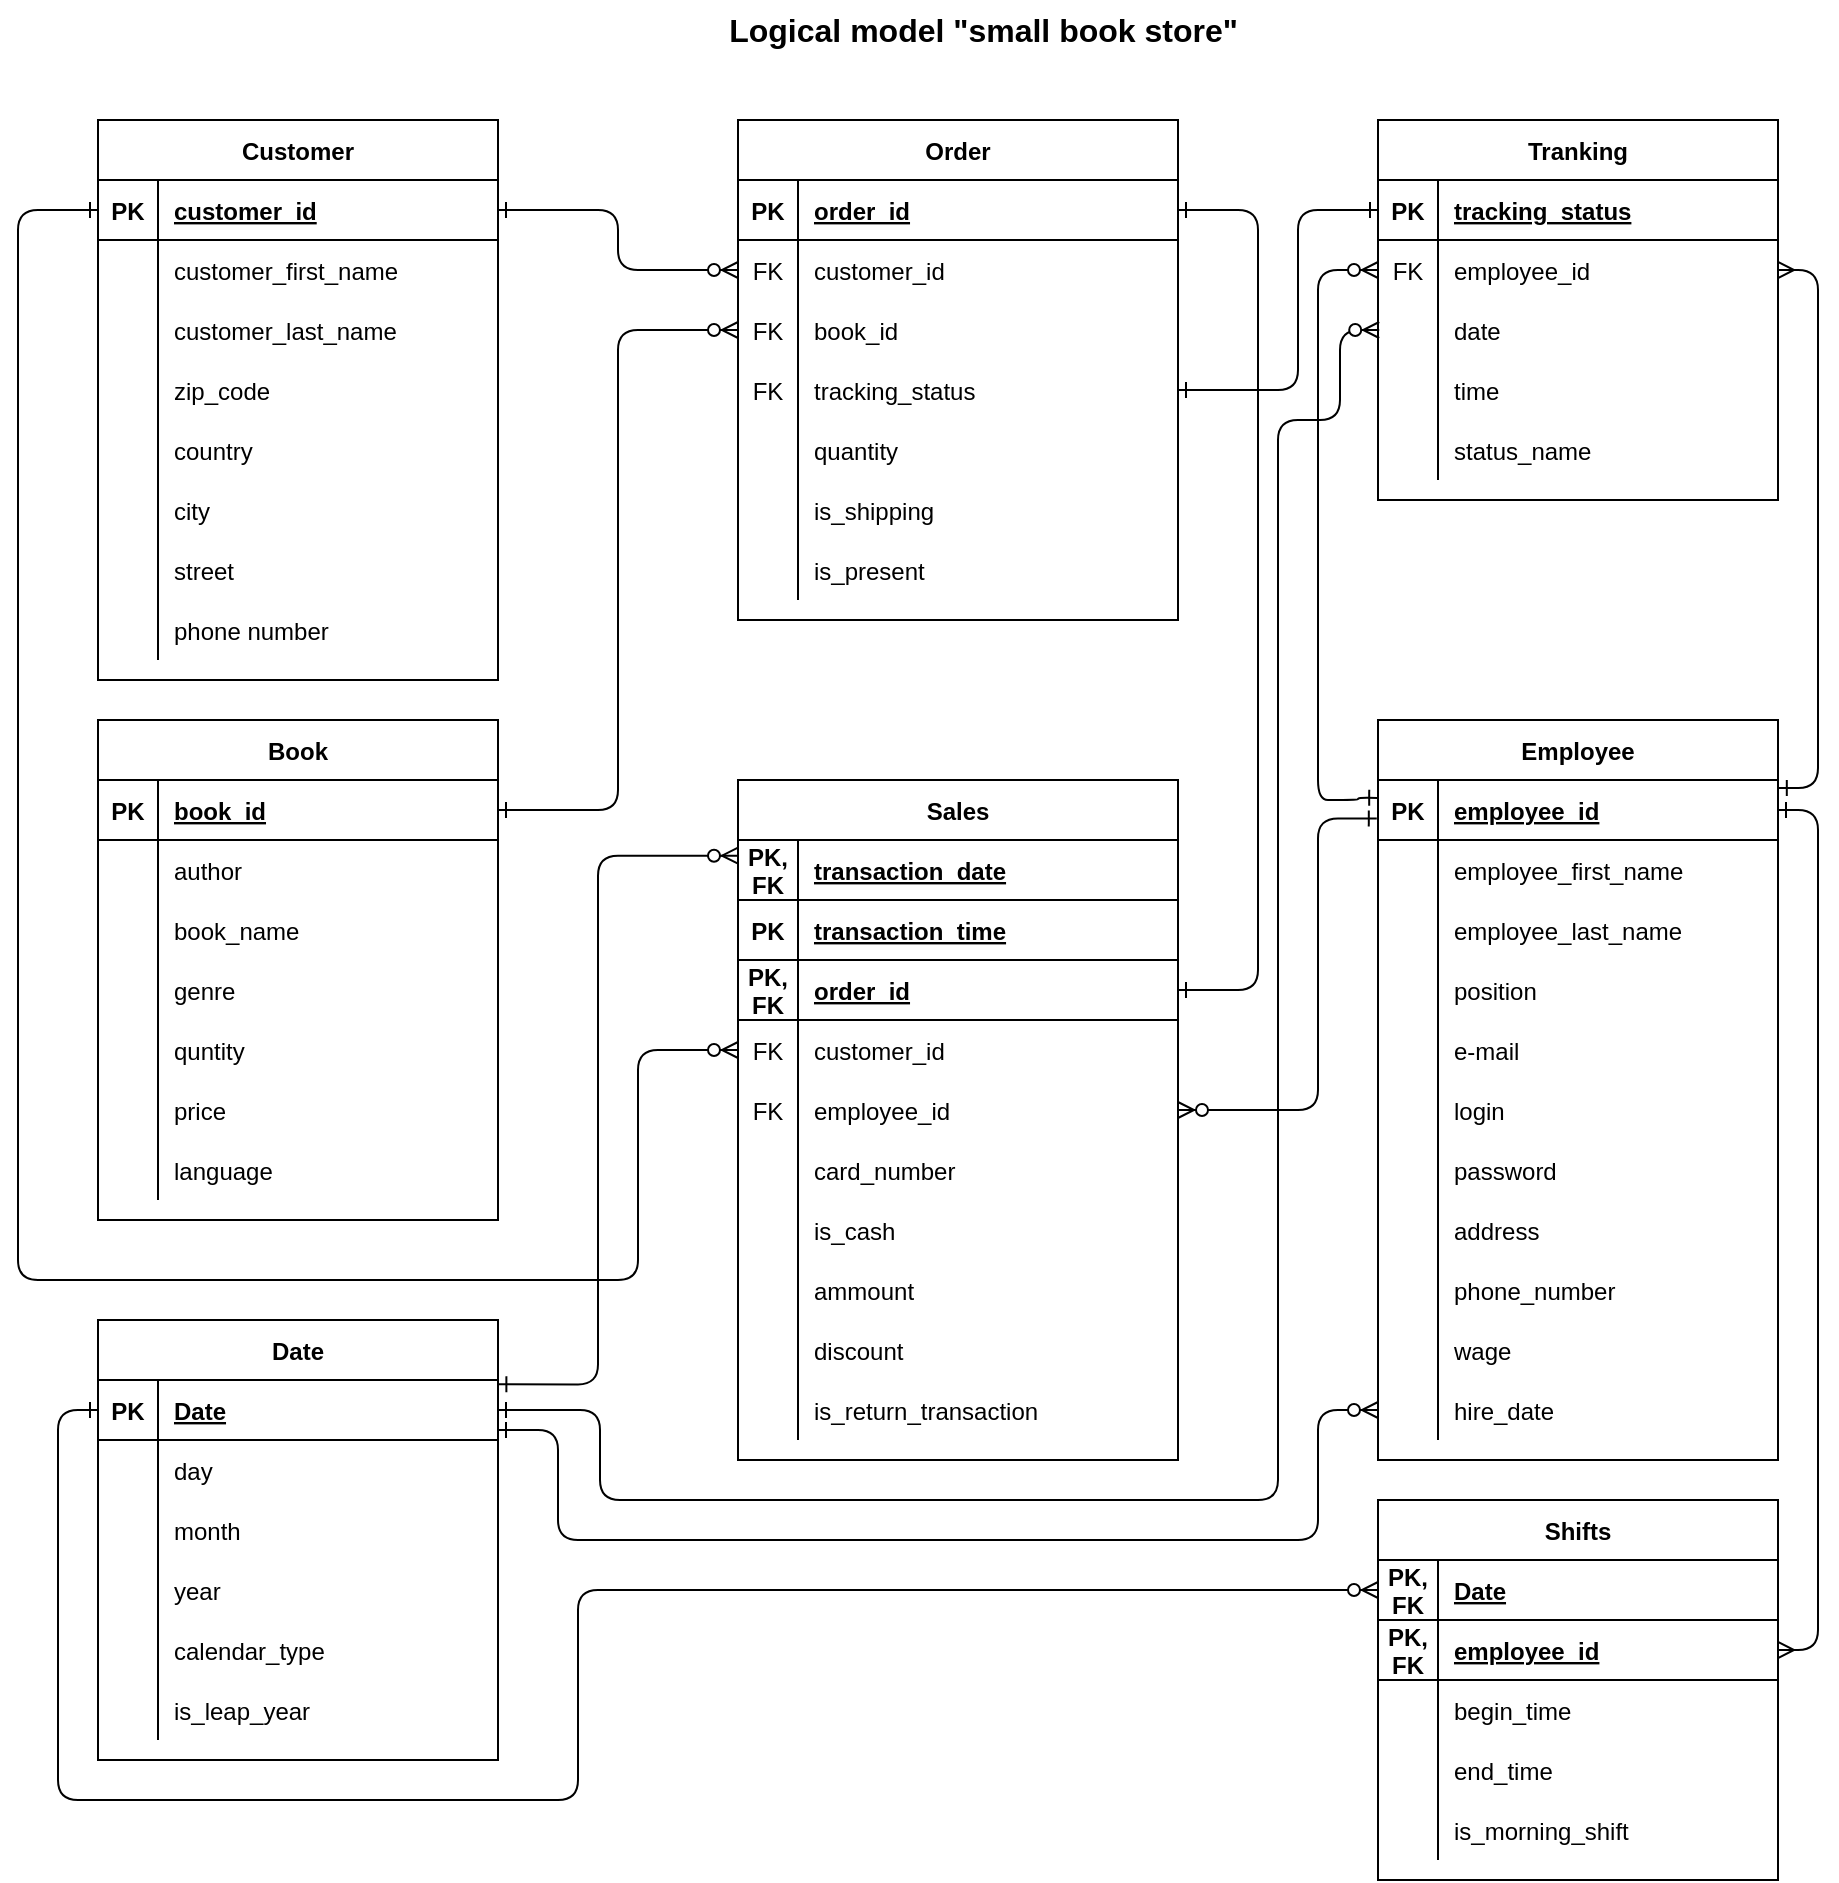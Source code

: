 <mxfile version="24.4.13" type="device">
  <diagram id="R2lEEEUBdFMjLlhIrx00" name="Page-1">
    <mxGraphModel dx="1420" dy="766" grid="1" gridSize="10" guides="1" tooltips="1" connect="1" arrows="1" fold="1" page="1" pageScale="1" pageWidth="1100" pageHeight="850" math="0" shadow="0" extFonts="Permanent Marker^https://fonts.googleapis.com/css?family=Permanent+Marker">
      <root>
        <mxCell id="0" />
        <mxCell id="1" parent="0" />
        <mxCell id="C-vyLk0tnHw3VtMMgP7b-1" value="" style="edgeStyle=orthogonalEdgeStyle;endArrow=ERzeroToMany;startArrow=ERone;endFill=1;startFill=0;entryX=0;entryY=0.5;entryDx=0;entryDy=0;" parent="1" source="C-vyLk0tnHw3VtMMgP7b-24" target="_V4RMjC62w-p1oqGUPI1-121" edge="1">
          <mxGeometry width="100" height="100" relative="1" as="geometry">
            <mxPoint x="340" y="720" as="sourcePoint" />
            <mxPoint x="440" y="620" as="targetPoint" />
          </mxGeometry>
        </mxCell>
        <mxCell id="C-vyLk0tnHw3VtMMgP7b-2" value="Order" style="shape=table;startSize=30;container=1;collapsible=1;childLayout=tableLayout;fixedRows=1;rowLines=0;fontStyle=1;align=center;resizeLast=1;" parent="1" vertex="1">
          <mxGeometry x="440" y="80" width="220" height="250" as="geometry" />
        </mxCell>
        <mxCell id="C-vyLk0tnHw3VtMMgP7b-3" value="" style="shape=partialRectangle;collapsible=0;dropTarget=0;pointerEvents=0;fillColor=none;points=[[0,0.5],[1,0.5]];portConstraint=eastwest;top=0;left=0;right=0;bottom=1;" parent="C-vyLk0tnHw3VtMMgP7b-2" vertex="1">
          <mxGeometry y="30" width="220" height="30" as="geometry" />
        </mxCell>
        <mxCell id="C-vyLk0tnHw3VtMMgP7b-4" value="PK" style="shape=partialRectangle;overflow=hidden;connectable=0;fillColor=none;top=0;left=0;bottom=0;right=0;fontStyle=1;" parent="C-vyLk0tnHw3VtMMgP7b-3" vertex="1">
          <mxGeometry width="30" height="30" as="geometry">
            <mxRectangle width="30" height="30" as="alternateBounds" />
          </mxGeometry>
        </mxCell>
        <mxCell id="C-vyLk0tnHw3VtMMgP7b-5" value="order_id" style="shape=partialRectangle;overflow=hidden;connectable=0;fillColor=none;top=0;left=0;bottom=0;right=0;align=left;spacingLeft=6;fontStyle=5;" parent="C-vyLk0tnHw3VtMMgP7b-3" vertex="1">
          <mxGeometry x="30" width="190" height="30" as="geometry">
            <mxRectangle width="190" height="30" as="alternateBounds" />
          </mxGeometry>
        </mxCell>
        <mxCell id="_V4RMjC62w-p1oqGUPI1-121" style="shape=partialRectangle;collapsible=0;dropTarget=0;pointerEvents=0;fillColor=none;points=[[0,0.5],[1,0.5]];portConstraint=eastwest;top=0;left=0;right=0;bottom=0;" parent="C-vyLk0tnHw3VtMMgP7b-2" vertex="1">
          <mxGeometry y="60" width="220" height="30" as="geometry" />
        </mxCell>
        <mxCell id="_V4RMjC62w-p1oqGUPI1-122" value="FK" style="shape=partialRectangle;overflow=hidden;connectable=0;fillColor=none;top=0;left=0;bottom=0;right=0;" parent="_V4RMjC62w-p1oqGUPI1-121" vertex="1">
          <mxGeometry width="30" height="30" as="geometry">
            <mxRectangle width="30" height="30" as="alternateBounds" />
          </mxGeometry>
        </mxCell>
        <mxCell id="_V4RMjC62w-p1oqGUPI1-123" value="customer_id" style="shape=partialRectangle;overflow=hidden;connectable=0;fillColor=none;top=0;left=0;bottom=0;right=0;align=left;spacingLeft=6;" parent="_V4RMjC62w-p1oqGUPI1-121" vertex="1">
          <mxGeometry x="30" width="190" height="30" as="geometry">
            <mxRectangle width="190" height="30" as="alternateBounds" />
          </mxGeometry>
        </mxCell>
        <mxCell id="_V4RMjC62w-p1oqGUPI1-124" style="shape=partialRectangle;collapsible=0;dropTarget=0;pointerEvents=0;fillColor=none;points=[[0,0.5],[1,0.5]];portConstraint=eastwest;top=0;left=0;right=0;bottom=0;" parent="C-vyLk0tnHw3VtMMgP7b-2" vertex="1">
          <mxGeometry y="90" width="220" height="30" as="geometry" />
        </mxCell>
        <mxCell id="_V4RMjC62w-p1oqGUPI1-125" value="FK" style="shape=partialRectangle;overflow=hidden;connectable=0;fillColor=none;top=0;left=0;bottom=0;right=0;" parent="_V4RMjC62w-p1oqGUPI1-124" vertex="1">
          <mxGeometry width="30" height="30" as="geometry">
            <mxRectangle width="30" height="30" as="alternateBounds" />
          </mxGeometry>
        </mxCell>
        <mxCell id="_V4RMjC62w-p1oqGUPI1-126" value="book_id" style="shape=partialRectangle;overflow=hidden;connectable=0;fillColor=none;top=0;left=0;bottom=0;right=0;align=left;spacingLeft=6;" parent="_V4RMjC62w-p1oqGUPI1-124" vertex="1">
          <mxGeometry x="30" width="190" height="30" as="geometry">
            <mxRectangle width="190" height="30" as="alternateBounds" />
          </mxGeometry>
        </mxCell>
        <mxCell id="_V4RMjC62w-p1oqGUPI1-198" style="shape=partialRectangle;collapsible=0;dropTarget=0;pointerEvents=0;fillColor=none;points=[[0,0.5],[1,0.5]];portConstraint=eastwest;top=0;left=0;right=0;bottom=0;" parent="C-vyLk0tnHw3VtMMgP7b-2" vertex="1">
          <mxGeometry y="120" width="220" height="30" as="geometry" />
        </mxCell>
        <mxCell id="_V4RMjC62w-p1oqGUPI1-199" value="FK" style="shape=partialRectangle;overflow=hidden;connectable=0;fillColor=none;top=0;left=0;bottom=0;right=0;" parent="_V4RMjC62w-p1oqGUPI1-198" vertex="1">
          <mxGeometry width="30" height="30" as="geometry">
            <mxRectangle width="30" height="30" as="alternateBounds" />
          </mxGeometry>
        </mxCell>
        <mxCell id="_V4RMjC62w-p1oqGUPI1-200" value="tracking_status" style="shape=partialRectangle;overflow=hidden;connectable=0;fillColor=none;top=0;left=0;bottom=0;right=0;align=left;spacingLeft=6;" parent="_V4RMjC62w-p1oqGUPI1-198" vertex="1">
          <mxGeometry x="30" width="190" height="30" as="geometry">
            <mxRectangle width="190" height="30" as="alternateBounds" />
          </mxGeometry>
        </mxCell>
        <mxCell id="_V4RMjC62w-p1oqGUPI1-63" style="shape=partialRectangle;collapsible=0;dropTarget=0;pointerEvents=0;fillColor=none;points=[[0,0.5],[1,0.5]];portConstraint=eastwest;top=0;left=0;right=0;bottom=0;" parent="C-vyLk0tnHw3VtMMgP7b-2" vertex="1">
          <mxGeometry y="150" width="220" height="30" as="geometry" />
        </mxCell>
        <mxCell id="_V4RMjC62w-p1oqGUPI1-64" style="shape=partialRectangle;overflow=hidden;connectable=0;fillColor=none;top=0;left=0;bottom=0;right=0;" parent="_V4RMjC62w-p1oqGUPI1-63" vertex="1">
          <mxGeometry width="30" height="30" as="geometry">
            <mxRectangle width="30" height="30" as="alternateBounds" />
          </mxGeometry>
        </mxCell>
        <mxCell id="_V4RMjC62w-p1oqGUPI1-65" value="quantity" style="shape=partialRectangle;overflow=hidden;connectable=0;fillColor=none;top=0;left=0;bottom=0;right=0;align=left;spacingLeft=6;" parent="_V4RMjC62w-p1oqGUPI1-63" vertex="1">
          <mxGeometry x="30" width="190" height="30" as="geometry">
            <mxRectangle width="190" height="30" as="alternateBounds" />
          </mxGeometry>
        </mxCell>
        <mxCell id="C-vyLk0tnHw3VtMMgP7b-9" value="" style="shape=partialRectangle;collapsible=0;dropTarget=0;pointerEvents=0;fillColor=none;points=[[0,0.5],[1,0.5]];portConstraint=eastwest;top=0;left=0;right=0;bottom=0;" parent="C-vyLk0tnHw3VtMMgP7b-2" vertex="1">
          <mxGeometry y="180" width="220" height="30" as="geometry" />
        </mxCell>
        <mxCell id="C-vyLk0tnHw3VtMMgP7b-10" value="" style="shape=partialRectangle;overflow=hidden;connectable=0;fillColor=none;top=0;left=0;bottom=0;right=0;" parent="C-vyLk0tnHw3VtMMgP7b-9" vertex="1">
          <mxGeometry width="30" height="30" as="geometry">
            <mxRectangle width="30" height="30" as="alternateBounds" />
          </mxGeometry>
        </mxCell>
        <mxCell id="C-vyLk0tnHw3VtMMgP7b-11" value="is_shipping" style="shape=partialRectangle;overflow=hidden;connectable=0;fillColor=none;top=0;left=0;bottom=0;right=0;align=left;spacingLeft=6;" parent="C-vyLk0tnHw3VtMMgP7b-9" vertex="1">
          <mxGeometry x="30" width="190" height="30" as="geometry">
            <mxRectangle width="190" height="30" as="alternateBounds" />
          </mxGeometry>
        </mxCell>
        <mxCell id="_V4RMjC62w-p1oqGUPI1-88" style="shape=partialRectangle;collapsible=0;dropTarget=0;pointerEvents=0;fillColor=none;points=[[0,0.5],[1,0.5]];portConstraint=eastwest;top=0;left=0;right=0;bottom=0;" parent="C-vyLk0tnHw3VtMMgP7b-2" vertex="1">
          <mxGeometry y="210" width="220" height="30" as="geometry" />
        </mxCell>
        <mxCell id="_V4RMjC62w-p1oqGUPI1-89" style="shape=partialRectangle;overflow=hidden;connectable=0;fillColor=none;top=0;left=0;bottom=0;right=0;" parent="_V4RMjC62w-p1oqGUPI1-88" vertex="1">
          <mxGeometry width="30" height="30" as="geometry">
            <mxRectangle width="30" height="30" as="alternateBounds" />
          </mxGeometry>
        </mxCell>
        <mxCell id="_V4RMjC62w-p1oqGUPI1-90" value="is_present" style="shape=partialRectangle;overflow=hidden;connectable=0;fillColor=none;top=0;left=0;bottom=0;right=0;align=left;spacingLeft=6;" parent="_V4RMjC62w-p1oqGUPI1-88" vertex="1">
          <mxGeometry x="30" width="190" height="30" as="geometry">
            <mxRectangle width="190" height="30" as="alternateBounds" />
          </mxGeometry>
        </mxCell>
        <mxCell id="C-vyLk0tnHw3VtMMgP7b-13" value="Book" style="shape=table;startSize=30;container=1;collapsible=1;childLayout=tableLayout;fixedRows=1;rowLines=0;fontStyle=1;align=center;resizeLast=1;" parent="1" vertex="1">
          <mxGeometry x="120" y="380" width="200" height="250" as="geometry" />
        </mxCell>
        <mxCell id="C-vyLk0tnHw3VtMMgP7b-14" value="" style="shape=partialRectangle;collapsible=0;dropTarget=0;pointerEvents=0;fillColor=none;points=[[0,0.5],[1,0.5]];portConstraint=eastwest;top=0;left=0;right=0;bottom=1;" parent="C-vyLk0tnHw3VtMMgP7b-13" vertex="1">
          <mxGeometry y="30" width="200" height="30" as="geometry" />
        </mxCell>
        <mxCell id="C-vyLk0tnHw3VtMMgP7b-15" value="PK" style="shape=partialRectangle;overflow=hidden;connectable=0;fillColor=none;top=0;left=0;bottom=0;right=0;fontStyle=1;" parent="C-vyLk0tnHw3VtMMgP7b-14" vertex="1">
          <mxGeometry width="30" height="30" as="geometry">
            <mxRectangle width="30" height="30" as="alternateBounds" />
          </mxGeometry>
        </mxCell>
        <mxCell id="C-vyLk0tnHw3VtMMgP7b-16" value="book_id" style="shape=partialRectangle;overflow=hidden;connectable=0;fillColor=none;top=0;left=0;bottom=0;right=0;align=left;spacingLeft=6;fontStyle=5;" parent="C-vyLk0tnHw3VtMMgP7b-14" vertex="1">
          <mxGeometry x="30" width="170" height="30" as="geometry">
            <mxRectangle width="170" height="30" as="alternateBounds" />
          </mxGeometry>
        </mxCell>
        <mxCell id="C-vyLk0tnHw3VtMMgP7b-17" value="" style="shape=partialRectangle;collapsible=0;dropTarget=0;pointerEvents=0;fillColor=none;points=[[0,0.5],[1,0.5]];portConstraint=eastwest;top=0;left=0;right=0;bottom=0;" parent="C-vyLk0tnHw3VtMMgP7b-13" vertex="1">
          <mxGeometry y="60" width="200" height="30" as="geometry" />
        </mxCell>
        <mxCell id="C-vyLk0tnHw3VtMMgP7b-18" value="" style="shape=partialRectangle;overflow=hidden;connectable=0;fillColor=none;top=0;left=0;bottom=0;right=0;" parent="C-vyLk0tnHw3VtMMgP7b-17" vertex="1">
          <mxGeometry width="30" height="30" as="geometry">
            <mxRectangle width="30" height="30" as="alternateBounds" />
          </mxGeometry>
        </mxCell>
        <mxCell id="C-vyLk0tnHw3VtMMgP7b-19" value="author" style="shape=partialRectangle;overflow=hidden;connectable=0;fillColor=none;top=0;left=0;bottom=0;right=0;align=left;spacingLeft=6;" parent="C-vyLk0tnHw3VtMMgP7b-17" vertex="1">
          <mxGeometry x="30" width="170" height="30" as="geometry">
            <mxRectangle width="170" height="30" as="alternateBounds" />
          </mxGeometry>
        </mxCell>
        <mxCell id="C-vyLk0tnHw3VtMMgP7b-20" value="" style="shape=partialRectangle;collapsible=0;dropTarget=0;pointerEvents=0;fillColor=none;points=[[0,0.5],[1,0.5]];portConstraint=eastwest;top=0;left=0;right=0;bottom=0;" parent="C-vyLk0tnHw3VtMMgP7b-13" vertex="1">
          <mxGeometry y="90" width="200" height="30" as="geometry" />
        </mxCell>
        <mxCell id="C-vyLk0tnHw3VtMMgP7b-21" value="" style="shape=partialRectangle;overflow=hidden;connectable=0;fillColor=none;top=0;left=0;bottom=0;right=0;" parent="C-vyLk0tnHw3VtMMgP7b-20" vertex="1">
          <mxGeometry width="30" height="30" as="geometry">
            <mxRectangle width="30" height="30" as="alternateBounds" />
          </mxGeometry>
        </mxCell>
        <mxCell id="C-vyLk0tnHw3VtMMgP7b-22" value="book_name" style="shape=partialRectangle;overflow=hidden;connectable=0;fillColor=none;top=0;left=0;bottom=0;right=0;align=left;spacingLeft=6;" parent="C-vyLk0tnHw3VtMMgP7b-20" vertex="1">
          <mxGeometry x="30" width="170" height="30" as="geometry">
            <mxRectangle width="170" height="30" as="alternateBounds" />
          </mxGeometry>
        </mxCell>
        <mxCell id="_V4RMjC62w-p1oqGUPI1-33" style="shape=partialRectangle;collapsible=0;dropTarget=0;pointerEvents=0;fillColor=none;points=[[0,0.5],[1,0.5]];portConstraint=eastwest;top=0;left=0;right=0;bottom=0;" parent="C-vyLk0tnHw3VtMMgP7b-13" vertex="1">
          <mxGeometry y="120" width="200" height="30" as="geometry" />
        </mxCell>
        <mxCell id="_V4RMjC62w-p1oqGUPI1-34" style="shape=partialRectangle;overflow=hidden;connectable=0;fillColor=none;top=0;left=0;bottom=0;right=0;" parent="_V4RMjC62w-p1oqGUPI1-33" vertex="1">
          <mxGeometry width="30" height="30" as="geometry">
            <mxRectangle width="30" height="30" as="alternateBounds" />
          </mxGeometry>
        </mxCell>
        <mxCell id="_V4RMjC62w-p1oqGUPI1-35" value="genre" style="shape=partialRectangle;overflow=hidden;connectable=0;fillColor=none;top=0;left=0;bottom=0;right=0;align=left;spacingLeft=6;" parent="_V4RMjC62w-p1oqGUPI1-33" vertex="1">
          <mxGeometry x="30" width="170" height="30" as="geometry">
            <mxRectangle width="170" height="30" as="alternateBounds" />
          </mxGeometry>
        </mxCell>
        <mxCell id="_V4RMjC62w-p1oqGUPI1-36" style="shape=partialRectangle;collapsible=0;dropTarget=0;pointerEvents=0;fillColor=none;points=[[0,0.5],[1,0.5]];portConstraint=eastwest;top=0;left=0;right=0;bottom=0;" parent="C-vyLk0tnHw3VtMMgP7b-13" vertex="1">
          <mxGeometry y="150" width="200" height="30" as="geometry" />
        </mxCell>
        <mxCell id="_V4RMjC62w-p1oqGUPI1-37" style="shape=partialRectangle;overflow=hidden;connectable=0;fillColor=none;top=0;left=0;bottom=0;right=0;" parent="_V4RMjC62w-p1oqGUPI1-36" vertex="1">
          <mxGeometry width="30" height="30" as="geometry">
            <mxRectangle width="30" height="30" as="alternateBounds" />
          </mxGeometry>
        </mxCell>
        <mxCell id="_V4RMjC62w-p1oqGUPI1-38" value="quntity" style="shape=partialRectangle;overflow=hidden;connectable=0;fillColor=none;top=0;left=0;bottom=0;right=0;align=left;spacingLeft=6;" parent="_V4RMjC62w-p1oqGUPI1-36" vertex="1">
          <mxGeometry x="30" width="170" height="30" as="geometry">
            <mxRectangle width="170" height="30" as="alternateBounds" />
          </mxGeometry>
        </mxCell>
        <mxCell id="_V4RMjC62w-p1oqGUPI1-39" style="shape=partialRectangle;collapsible=0;dropTarget=0;pointerEvents=0;fillColor=none;points=[[0,0.5],[1,0.5]];portConstraint=eastwest;top=0;left=0;right=0;bottom=0;" parent="C-vyLk0tnHw3VtMMgP7b-13" vertex="1">
          <mxGeometry y="180" width="200" height="30" as="geometry" />
        </mxCell>
        <mxCell id="_V4RMjC62w-p1oqGUPI1-40" style="shape=partialRectangle;overflow=hidden;connectable=0;fillColor=none;top=0;left=0;bottom=0;right=0;" parent="_V4RMjC62w-p1oqGUPI1-39" vertex="1">
          <mxGeometry width="30" height="30" as="geometry">
            <mxRectangle width="30" height="30" as="alternateBounds" />
          </mxGeometry>
        </mxCell>
        <mxCell id="_V4RMjC62w-p1oqGUPI1-41" value="price" style="shape=partialRectangle;overflow=hidden;connectable=0;fillColor=none;top=0;left=0;bottom=0;right=0;align=left;spacingLeft=6;" parent="_V4RMjC62w-p1oqGUPI1-39" vertex="1">
          <mxGeometry x="30" width="170" height="30" as="geometry">
            <mxRectangle width="170" height="30" as="alternateBounds" />
          </mxGeometry>
        </mxCell>
        <mxCell id="_V4RMjC62w-p1oqGUPI1-45" style="shape=partialRectangle;collapsible=0;dropTarget=0;pointerEvents=0;fillColor=none;points=[[0,0.5],[1,0.5]];portConstraint=eastwest;top=0;left=0;right=0;bottom=0;" parent="C-vyLk0tnHw3VtMMgP7b-13" vertex="1">
          <mxGeometry y="210" width="200" height="30" as="geometry" />
        </mxCell>
        <mxCell id="_V4RMjC62w-p1oqGUPI1-46" style="shape=partialRectangle;overflow=hidden;connectable=0;fillColor=none;top=0;left=0;bottom=0;right=0;" parent="_V4RMjC62w-p1oqGUPI1-45" vertex="1">
          <mxGeometry width="30" height="30" as="geometry">
            <mxRectangle width="30" height="30" as="alternateBounds" />
          </mxGeometry>
        </mxCell>
        <mxCell id="_V4RMjC62w-p1oqGUPI1-47" value="language" style="shape=partialRectangle;overflow=hidden;connectable=0;fillColor=none;top=0;left=0;bottom=0;right=0;align=left;spacingLeft=6;" parent="_V4RMjC62w-p1oqGUPI1-45" vertex="1">
          <mxGeometry x="30" width="170" height="30" as="geometry">
            <mxRectangle width="170" height="30" as="alternateBounds" />
          </mxGeometry>
        </mxCell>
        <mxCell id="C-vyLk0tnHw3VtMMgP7b-23" value="Customer" style="shape=table;startSize=30;container=1;collapsible=1;childLayout=tableLayout;fixedRows=1;rowLines=0;fontStyle=1;align=center;resizeLast=1;" parent="1" vertex="1">
          <mxGeometry x="120" y="80" width="200" height="280" as="geometry" />
        </mxCell>
        <mxCell id="C-vyLk0tnHw3VtMMgP7b-24" value="" style="shape=partialRectangle;collapsible=0;dropTarget=0;pointerEvents=0;fillColor=none;points=[[0,0.5],[1,0.5]];portConstraint=eastwest;top=0;left=0;right=0;bottom=1;" parent="C-vyLk0tnHw3VtMMgP7b-23" vertex="1">
          <mxGeometry y="30" width="200" height="30" as="geometry" />
        </mxCell>
        <mxCell id="C-vyLk0tnHw3VtMMgP7b-25" value="PK" style="shape=partialRectangle;overflow=hidden;connectable=0;fillColor=none;top=0;left=0;bottom=0;right=0;fontStyle=1;" parent="C-vyLk0tnHw3VtMMgP7b-24" vertex="1">
          <mxGeometry width="30" height="30" as="geometry">
            <mxRectangle width="30" height="30" as="alternateBounds" />
          </mxGeometry>
        </mxCell>
        <mxCell id="C-vyLk0tnHw3VtMMgP7b-26" value="customer_id" style="shape=partialRectangle;overflow=hidden;connectable=0;fillColor=none;top=0;left=0;bottom=0;right=0;align=left;spacingLeft=6;fontStyle=5;" parent="C-vyLk0tnHw3VtMMgP7b-24" vertex="1">
          <mxGeometry x="30" width="170" height="30" as="geometry">
            <mxRectangle width="170" height="30" as="alternateBounds" />
          </mxGeometry>
        </mxCell>
        <mxCell id="C-vyLk0tnHw3VtMMgP7b-27" value="" style="shape=partialRectangle;collapsible=0;dropTarget=0;pointerEvents=0;fillColor=none;points=[[0,0.5],[1,0.5]];portConstraint=eastwest;top=0;left=0;right=0;bottom=0;" parent="C-vyLk0tnHw3VtMMgP7b-23" vertex="1">
          <mxGeometry y="60" width="200" height="30" as="geometry" />
        </mxCell>
        <mxCell id="C-vyLk0tnHw3VtMMgP7b-28" value="" style="shape=partialRectangle;overflow=hidden;connectable=0;fillColor=none;top=0;left=0;bottom=0;right=0;" parent="C-vyLk0tnHw3VtMMgP7b-27" vertex="1">
          <mxGeometry width="30" height="30" as="geometry">
            <mxRectangle width="30" height="30" as="alternateBounds" />
          </mxGeometry>
        </mxCell>
        <mxCell id="C-vyLk0tnHw3VtMMgP7b-29" value="customer_first_name" style="shape=partialRectangle;overflow=hidden;connectable=0;fillColor=none;top=0;left=0;bottom=0;right=0;align=left;spacingLeft=6;" parent="C-vyLk0tnHw3VtMMgP7b-27" vertex="1">
          <mxGeometry x="30" width="170" height="30" as="geometry">
            <mxRectangle width="170" height="30" as="alternateBounds" />
          </mxGeometry>
        </mxCell>
        <mxCell id="_V4RMjC62w-p1oqGUPI1-1" style="shape=partialRectangle;collapsible=0;dropTarget=0;pointerEvents=0;fillColor=none;points=[[0,0.5],[1,0.5]];portConstraint=eastwest;top=0;left=0;right=0;bottom=0;" parent="C-vyLk0tnHw3VtMMgP7b-23" vertex="1">
          <mxGeometry y="90" width="200" height="30" as="geometry" />
        </mxCell>
        <mxCell id="_V4RMjC62w-p1oqGUPI1-2" style="shape=partialRectangle;overflow=hidden;connectable=0;fillColor=none;top=0;left=0;bottom=0;right=0;" parent="_V4RMjC62w-p1oqGUPI1-1" vertex="1">
          <mxGeometry width="30" height="30" as="geometry">
            <mxRectangle width="30" height="30" as="alternateBounds" />
          </mxGeometry>
        </mxCell>
        <mxCell id="_V4RMjC62w-p1oqGUPI1-3" value="customer_last_name" style="shape=partialRectangle;overflow=hidden;connectable=0;fillColor=none;top=0;left=0;bottom=0;right=0;align=left;spacingLeft=6;" parent="_V4RMjC62w-p1oqGUPI1-1" vertex="1">
          <mxGeometry x="30" width="170" height="30" as="geometry">
            <mxRectangle width="170" height="30" as="alternateBounds" />
          </mxGeometry>
        </mxCell>
        <mxCell id="_V4RMjC62w-p1oqGUPI1-51" style="shape=partialRectangle;collapsible=0;dropTarget=0;pointerEvents=0;fillColor=none;points=[[0,0.5],[1,0.5]];portConstraint=eastwest;top=0;left=0;right=0;bottom=0;" parent="C-vyLk0tnHw3VtMMgP7b-23" vertex="1">
          <mxGeometry y="120" width="200" height="30" as="geometry" />
        </mxCell>
        <mxCell id="_V4RMjC62w-p1oqGUPI1-52" style="shape=partialRectangle;overflow=hidden;connectable=0;fillColor=none;top=0;left=0;bottom=0;right=0;" parent="_V4RMjC62w-p1oqGUPI1-51" vertex="1">
          <mxGeometry width="30" height="30" as="geometry">
            <mxRectangle width="30" height="30" as="alternateBounds" />
          </mxGeometry>
        </mxCell>
        <mxCell id="_V4RMjC62w-p1oqGUPI1-53" value="zip_code" style="shape=partialRectangle;overflow=hidden;connectable=0;fillColor=none;top=0;left=0;bottom=0;right=0;align=left;spacingLeft=6;" parent="_V4RMjC62w-p1oqGUPI1-51" vertex="1">
          <mxGeometry x="30" width="170" height="30" as="geometry">
            <mxRectangle width="170" height="30" as="alternateBounds" />
          </mxGeometry>
        </mxCell>
        <mxCell id="_V4RMjC62w-p1oqGUPI1-48" style="shape=partialRectangle;collapsible=0;dropTarget=0;pointerEvents=0;fillColor=none;points=[[0,0.5],[1,0.5]];portConstraint=eastwest;top=0;left=0;right=0;bottom=0;" parent="C-vyLk0tnHw3VtMMgP7b-23" vertex="1">
          <mxGeometry y="150" width="200" height="30" as="geometry" />
        </mxCell>
        <mxCell id="_V4RMjC62w-p1oqGUPI1-49" style="shape=partialRectangle;overflow=hidden;connectable=0;fillColor=none;top=0;left=0;bottom=0;right=0;" parent="_V4RMjC62w-p1oqGUPI1-48" vertex="1">
          <mxGeometry width="30" height="30" as="geometry">
            <mxRectangle width="30" height="30" as="alternateBounds" />
          </mxGeometry>
        </mxCell>
        <mxCell id="_V4RMjC62w-p1oqGUPI1-50" value="country" style="shape=partialRectangle;overflow=hidden;connectable=0;fillColor=none;top=0;left=0;bottom=0;right=0;align=left;spacingLeft=6;" parent="_V4RMjC62w-p1oqGUPI1-48" vertex="1">
          <mxGeometry x="30" width="170" height="30" as="geometry">
            <mxRectangle width="170" height="30" as="alternateBounds" />
          </mxGeometry>
        </mxCell>
        <mxCell id="_V4RMjC62w-p1oqGUPI1-97" style="shape=partialRectangle;collapsible=0;dropTarget=0;pointerEvents=0;fillColor=none;points=[[0,0.5],[1,0.5]];portConstraint=eastwest;top=0;left=0;right=0;bottom=0;" parent="C-vyLk0tnHw3VtMMgP7b-23" vertex="1">
          <mxGeometry y="180" width="200" height="30" as="geometry" />
        </mxCell>
        <mxCell id="_V4RMjC62w-p1oqGUPI1-98" style="shape=partialRectangle;overflow=hidden;connectable=0;fillColor=none;top=0;left=0;bottom=0;right=0;" parent="_V4RMjC62w-p1oqGUPI1-97" vertex="1">
          <mxGeometry width="30" height="30" as="geometry">
            <mxRectangle width="30" height="30" as="alternateBounds" />
          </mxGeometry>
        </mxCell>
        <mxCell id="_V4RMjC62w-p1oqGUPI1-99" value="city" style="shape=partialRectangle;overflow=hidden;connectable=0;fillColor=none;top=0;left=0;bottom=0;right=0;align=left;spacingLeft=6;" parent="_V4RMjC62w-p1oqGUPI1-97" vertex="1">
          <mxGeometry x="30" width="170" height="30" as="geometry">
            <mxRectangle width="170" height="30" as="alternateBounds" />
          </mxGeometry>
        </mxCell>
        <mxCell id="_V4RMjC62w-p1oqGUPI1-94" style="shape=partialRectangle;collapsible=0;dropTarget=0;pointerEvents=0;fillColor=none;points=[[0,0.5],[1,0.5]];portConstraint=eastwest;top=0;left=0;right=0;bottom=0;" parent="C-vyLk0tnHw3VtMMgP7b-23" vertex="1">
          <mxGeometry y="210" width="200" height="30" as="geometry" />
        </mxCell>
        <mxCell id="_V4RMjC62w-p1oqGUPI1-95" style="shape=partialRectangle;overflow=hidden;connectable=0;fillColor=none;top=0;left=0;bottom=0;right=0;" parent="_V4RMjC62w-p1oqGUPI1-94" vertex="1">
          <mxGeometry width="30" height="30" as="geometry">
            <mxRectangle width="30" height="30" as="alternateBounds" />
          </mxGeometry>
        </mxCell>
        <mxCell id="_V4RMjC62w-p1oqGUPI1-96" value="street" style="shape=partialRectangle;overflow=hidden;connectable=0;fillColor=none;top=0;left=0;bottom=0;right=0;align=left;spacingLeft=6;" parent="_V4RMjC62w-p1oqGUPI1-94" vertex="1">
          <mxGeometry x="30" width="170" height="30" as="geometry">
            <mxRectangle width="170" height="30" as="alternateBounds" />
          </mxGeometry>
        </mxCell>
        <mxCell id="_V4RMjC62w-p1oqGUPI1-91" style="shape=partialRectangle;collapsible=0;dropTarget=0;pointerEvents=0;fillColor=none;points=[[0,0.5],[1,0.5]];portConstraint=eastwest;top=0;left=0;right=0;bottom=0;" parent="C-vyLk0tnHw3VtMMgP7b-23" vertex="1">
          <mxGeometry y="240" width="200" height="30" as="geometry" />
        </mxCell>
        <mxCell id="_V4RMjC62w-p1oqGUPI1-92" style="shape=partialRectangle;overflow=hidden;connectable=0;fillColor=none;top=0;left=0;bottom=0;right=0;" parent="_V4RMjC62w-p1oqGUPI1-91" vertex="1">
          <mxGeometry width="30" height="30" as="geometry">
            <mxRectangle width="30" height="30" as="alternateBounds" />
          </mxGeometry>
        </mxCell>
        <mxCell id="_V4RMjC62w-p1oqGUPI1-93" value="phone number" style="shape=partialRectangle;overflow=hidden;connectable=0;fillColor=none;top=0;left=0;bottom=0;right=0;align=left;spacingLeft=6;" parent="_V4RMjC62w-p1oqGUPI1-91" vertex="1">
          <mxGeometry x="30" width="170" height="30" as="geometry">
            <mxRectangle width="170" height="30" as="alternateBounds" />
          </mxGeometry>
        </mxCell>
        <mxCell id="_V4RMjC62w-p1oqGUPI1-10" value="Employee" style="shape=table;startSize=30;container=1;collapsible=1;childLayout=tableLayout;fixedRows=1;rowLines=0;fontStyle=1;align=center;resizeLast=1;points=[[0,0,0,0,0],[0,0.25,0,0,0],[0,0.5,0,0,0],[0,0.75,0,0,0],[0,1,0,0,0],[0.25,0,0,0,0],[0.25,1,0,0,0],[0.5,0,0,0,0],[0.5,1,0,0,0],[0.75,0,0,0,0],[0.75,1,0,0,0],[1,0,0,0,0],[1,0.1,0,0,0],[1,0.14,0,0,0],[1,0.25,0,0,0],[1,0.5,0,0,0],[1,0.75,0,0,0],[1,1,0,0,0]];" parent="1" vertex="1">
          <mxGeometry x="760" y="380" width="200" height="370" as="geometry" />
        </mxCell>
        <mxCell id="_V4RMjC62w-p1oqGUPI1-11" value="" style="shape=partialRectangle;collapsible=0;dropTarget=0;pointerEvents=0;fillColor=none;points=[[0,0.5],[1,0.5]];portConstraint=eastwest;top=0;left=0;right=0;bottom=1;" parent="_V4RMjC62w-p1oqGUPI1-10" vertex="1">
          <mxGeometry y="30" width="200" height="30" as="geometry" />
        </mxCell>
        <mxCell id="_V4RMjC62w-p1oqGUPI1-12" value="PK" style="shape=partialRectangle;overflow=hidden;connectable=0;fillColor=none;top=0;left=0;bottom=0;right=0;fontStyle=1;" parent="_V4RMjC62w-p1oqGUPI1-11" vertex="1">
          <mxGeometry width="30" height="30" as="geometry">
            <mxRectangle width="30" height="30" as="alternateBounds" />
          </mxGeometry>
        </mxCell>
        <mxCell id="_V4RMjC62w-p1oqGUPI1-13" value="employee_id" style="shape=partialRectangle;overflow=hidden;connectable=0;fillColor=none;top=0;left=0;bottom=0;right=0;align=left;spacingLeft=6;fontStyle=5;" parent="_V4RMjC62w-p1oqGUPI1-11" vertex="1">
          <mxGeometry x="30" width="170" height="30" as="geometry">
            <mxRectangle width="170" height="30" as="alternateBounds" />
          </mxGeometry>
        </mxCell>
        <mxCell id="_V4RMjC62w-p1oqGUPI1-14" value="" style="shape=partialRectangle;collapsible=0;dropTarget=0;pointerEvents=0;fillColor=none;points=[[0,0.5],[1,0.5]];portConstraint=eastwest;top=0;left=0;right=0;bottom=0;" parent="_V4RMjC62w-p1oqGUPI1-10" vertex="1">
          <mxGeometry y="60" width="200" height="30" as="geometry" />
        </mxCell>
        <mxCell id="_V4RMjC62w-p1oqGUPI1-15" value="" style="shape=partialRectangle;overflow=hidden;connectable=0;fillColor=none;top=0;left=0;bottom=0;right=0;" parent="_V4RMjC62w-p1oqGUPI1-14" vertex="1">
          <mxGeometry width="30" height="30" as="geometry">
            <mxRectangle width="30" height="30" as="alternateBounds" />
          </mxGeometry>
        </mxCell>
        <mxCell id="_V4RMjC62w-p1oqGUPI1-16" value="employee_first_name" style="shape=partialRectangle;overflow=hidden;connectable=0;fillColor=none;top=0;left=0;bottom=0;right=0;align=left;spacingLeft=6;" parent="_V4RMjC62w-p1oqGUPI1-14" vertex="1">
          <mxGeometry x="30" width="170" height="30" as="geometry">
            <mxRectangle width="170" height="30" as="alternateBounds" />
          </mxGeometry>
        </mxCell>
        <mxCell id="_V4RMjC62w-p1oqGUPI1-17" style="shape=partialRectangle;collapsible=0;dropTarget=0;pointerEvents=0;fillColor=none;points=[[0,0.5],[1,0.5]];portConstraint=eastwest;top=0;left=0;right=0;bottom=0;" parent="_V4RMjC62w-p1oqGUPI1-10" vertex="1">
          <mxGeometry y="90" width="200" height="30" as="geometry" />
        </mxCell>
        <mxCell id="_V4RMjC62w-p1oqGUPI1-18" style="shape=partialRectangle;overflow=hidden;connectable=0;fillColor=none;top=0;left=0;bottom=0;right=0;" parent="_V4RMjC62w-p1oqGUPI1-17" vertex="1">
          <mxGeometry width="30" height="30" as="geometry">
            <mxRectangle width="30" height="30" as="alternateBounds" />
          </mxGeometry>
        </mxCell>
        <mxCell id="_V4RMjC62w-p1oqGUPI1-19" value="employee_last_name" style="shape=partialRectangle;overflow=hidden;connectable=0;fillColor=none;top=0;left=0;bottom=0;right=0;align=left;spacingLeft=6;" parent="_V4RMjC62w-p1oqGUPI1-17" vertex="1">
          <mxGeometry x="30" width="170" height="30" as="geometry">
            <mxRectangle width="170" height="30" as="alternateBounds" />
          </mxGeometry>
        </mxCell>
        <mxCell id="_V4RMjC62w-p1oqGUPI1-54" style="shape=partialRectangle;collapsible=0;dropTarget=0;pointerEvents=0;fillColor=none;points=[[0,0.5],[1,0.5]];portConstraint=eastwest;top=0;left=0;right=0;bottom=0;" parent="_V4RMjC62w-p1oqGUPI1-10" vertex="1">
          <mxGeometry y="120" width="200" height="30" as="geometry" />
        </mxCell>
        <mxCell id="_V4RMjC62w-p1oqGUPI1-55" style="shape=partialRectangle;overflow=hidden;connectable=0;fillColor=none;top=0;left=0;bottom=0;right=0;" parent="_V4RMjC62w-p1oqGUPI1-54" vertex="1">
          <mxGeometry width="30" height="30" as="geometry">
            <mxRectangle width="30" height="30" as="alternateBounds" />
          </mxGeometry>
        </mxCell>
        <mxCell id="_V4RMjC62w-p1oqGUPI1-56" value="position" style="shape=partialRectangle;overflow=hidden;connectable=0;fillColor=none;top=0;left=0;bottom=0;right=0;align=left;spacingLeft=6;" parent="_V4RMjC62w-p1oqGUPI1-54" vertex="1">
          <mxGeometry x="30" width="170" height="30" as="geometry">
            <mxRectangle width="170" height="30" as="alternateBounds" />
          </mxGeometry>
        </mxCell>
        <mxCell id="_V4RMjC62w-p1oqGUPI1-57" style="shape=partialRectangle;collapsible=0;dropTarget=0;pointerEvents=0;fillColor=none;points=[[0,0.5],[1,0.5]];portConstraint=eastwest;top=0;left=0;right=0;bottom=0;" parent="_V4RMjC62w-p1oqGUPI1-10" vertex="1">
          <mxGeometry y="150" width="200" height="30" as="geometry" />
        </mxCell>
        <mxCell id="_V4RMjC62w-p1oqGUPI1-58" style="shape=partialRectangle;overflow=hidden;connectable=0;fillColor=none;top=0;left=0;bottom=0;right=0;" parent="_V4RMjC62w-p1oqGUPI1-57" vertex="1">
          <mxGeometry width="30" height="30" as="geometry">
            <mxRectangle width="30" height="30" as="alternateBounds" />
          </mxGeometry>
        </mxCell>
        <mxCell id="_V4RMjC62w-p1oqGUPI1-59" value="e-mail" style="shape=partialRectangle;overflow=hidden;connectable=0;fillColor=none;top=0;left=0;bottom=0;right=0;align=left;spacingLeft=6;" parent="_V4RMjC62w-p1oqGUPI1-57" vertex="1">
          <mxGeometry x="30" width="170" height="30" as="geometry">
            <mxRectangle width="170" height="30" as="alternateBounds" />
          </mxGeometry>
        </mxCell>
        <mxCell id="_V4RMjC62w-p1oqGUPI1-115" style="shape=partialRectangle;collapsible=0;dropTarget=0;pointerEvents=0;fillColor=none;points=[[0,0.5],[1,0.5]];portConstraint=eastwest;top=0;left=0;right=0;bottom=0;" parent="_V4RMjC62w-p1oqGUPI1-10" vertex="1">
          <mxGeometry y="180" width="200" height="30" as="geometry" />
        </mxCell>
        <mxCell id="_V4RMjC62w-p1oqGUPI1-116" style="shape=partialRectangle;overflow=hidden;connectable=0;fillColor=none;top=0;left=0;bottom=0;right=0;" parent="_V4RMjC62w-p1oqGUPI1-115" vertex="1">
          <mxGeometry width="30" height="30" as="geometry">
            <mxRectangle width="30" height="30" as="alternateBounds" />
          </mxGeometry>
        </mxCell>
        <mxCell id="_V4RMjC62w-p1oqGUPI1-117" value="login" style="shape=partialRectangle;overflow=hidden;connectable=0;fillColor=none;top=0;left=0;bottom=0;right=0;align=left;spacingLeft=6;" parent="_V4RMjC62w-p1oqGUPI1-115" vertex="1">
          <mxGeometry x="30" width="170" height="30" as="geometry">
            <mxRectangle width="170" height="30" as="alternateBounds" />
          </mxGeometry>
        </mxCell>
        <mxCell id="_V4RMjC62w-p1oqGUPI1-112" style="shape=partialRectangle;collapsible=0;dropTarget=0;pointerEvents=0;fillColor=none;points=[[0,0.5],[1,0.5]];portConstraint=eastwest;top=0;left=0;right=0;bottom=0;" parent="_V4RMjC62w-p1oqGUPI1-10" vertex="1">
          <mxGeometry y="210" width="200" height="30" as="geometry" />
        </mxCell>
        <mxCell id="_V4RMjC62w-p1oqGUPI1-113" style="shape=partialRectangle;overflow=hidden;connectable=0;fillColor=none;top=0;left=0;bottom=0;right=0;" parent="_V4RMjC62w-p1oqGUPI1-112" vertex="1">
          <mxGeometry width="30" height="30" as="geometry">
            <mxRectangle width="30" height="30" as="alternateBounds" />
          </mxGeometry>
        </mxCell>
        <mxCell id="_V4RMjC62w-p1oqGUPI1-114" value="password" style="shape=partialRectangle;overflow=hidden;connectable=0;fillColor=none;top=0;left=0;bottom=0;right=0;align=left;spacingLeft=6;" parent="_V4RMjC62w-p1oqGUPI1-112" vertex="1">
          <mxGeometry x="30" width="170" height="30" as="geometry">
            <mxRectangle width="170" height="30" as="alternateBounds" />
          </mxGeometry>
        </mxCell>
        <mxCell id="_V4RMjC62w-p1oqGUPI1-109" style="shape=partialRectangle;collapsible=0;dropTarget=0;pointerEvents=0;fillColor=none;points=[[0,0.5],[1,0.5]];portConstraint=eastwest;top=0;left=0;right=0;bottom=0;" parent="_V4RMjC62w-p1oqGUPI1-10" vertex="1">
          <mxGeometry y="240" width="200" height="30" as="geometry" />
        </mxCell>
        <mxCell id="_V4RMjC62w-p1oqGUPI1-110" style="shape=partialRectangle;overflow=hidden;connectable=0;fillColor=none;top=0;left=0;bottom=0;right=0;" parent="_V4RMjC62w-p1oqGUPI1-109" vertex="1">
          <mxGeometry width="30" height="30" as="geometry">
            <mxRectangle width="30" height="30" as="alternateBounds" />
          </mxGeometry>
        </mxCell>
        <mxCell id="_V4RMjC62w-p1oqGUPI1-111" value="address" style="shape=partialRectangle;overflow=hidden;connectable=0;fillColor=none;top=0;left=0;bottom=0;right=0;align=left;spacingLeft=6;" parent="_V4RMjC62w-p1oqGUPI1-109" vertex="1">
          <mxGeometry x="30" width="170" height="30" as="geometry">
            <mxRectangle width="170" height="30" as="alternateBounds" />
          </mxGeometry>
        </mxCell>
        <mxCell id="_V4RMjC62w-p1oqGUPI1-106" style="shape=partialRectangle;collapsible=0;dropTarget=0;pointerEvents=0;fillColor=none;points=[[0,0.5],[1,0.5]];portConstraint=eastwest;top=0;left=0;right=0;bottom=0;" parent="_V4RMjC62w-p1oqGUPI1-10" vertex="1">
          <mxGeometry y="270" width="200" height="30" as="geometry" />
        </mxCell>
        <mxCell id="_V4RMjC62w-p1oqGUPI1-107" style="shape=partialRectangle;overflow=hidden;connectable=0;fillColor=none;top=0;left=0;bottom=0;right=0;" parent="_V4RMjC62w-p1oqGUPI1-106" vertex="1">
          <mxGeometry width="30" height="30" as="geometry">
            <mxRectangle width="30" height="30" as="alternateBounds" />
          </mxGeometry>
        </mxCell>
        <mxCell id="_V4RMjC62w-p1oqGUPI1-108" value="phone_number" style="shape=partialRectangle;overflow=hidden;connectable=0;fillColor=none;top=0;left=0;bottom=0;right=0;align=left;spacingLeft=6;" parent="_V4RMjC62w-p1oqGUPI1-106" vertex="1">
          <mxGeometry x="30" width="170" height="30" as="geometry">
            <mxRectangle width="170" height="30" as="alternateBounds" />
          </mxGeometry>
        </mxCell>
        <mxCell id="_V4RMjC62w-p1oqGUPI1-127" style="shape=partialRectangle;collapsible=0;dropTarget=0;pointerEvents=0;fillColor=none;points=[[0,0.5],[1,0.5]];portConstraint=eastwest;top=0;left=0;right=0;bottom=0;" parent="_V4RMjC62w-p1oqGUPI1-10" vertex="1">
          <mxGeometry y="300" width="200" height="30" as="geometry" />
        </mxCell>
        <mxCell id="_V4RMjC62w-p1oqGUPI1-128" style="shape=partialRectangle;overflow=hidden;connectable=0;fillColor=none;top=0;left=0;bottom=0;right=0;" parent="_V4RMjC62w-p1oqGUPI1-127" vertex="1">
          <mxGeometry width="30" height="30" as="geometry">
            <mxRectangle width="30" height="30" as="alternateBounds" />
          </mxGeometry>
        </mxCell>
        <mxCell id="_V4RMjC62w-p1oqGUPI1-129" value="wage" style="shape=partialRectangle;overflow=hidden;connectable=0;fillColor=none;top=0;left=0;bottom=0;right=0;align=left;spacingLeft=6;" parent="_V4RMjC62w-p1oqGUPI1-127" vertex="1">
          <mxGeometry x="30" width="170" height="30" as="geometry">
            <mxRectangle width="170" height="30" as="alternateBounds" />
          </mxGeometry>
        </mxCell>
        <mxCell id="_V4RMjC62w-p1oqGUPI1-130" style="shape=partialRectangle;collapsible=0;dropTarget=0;pointerEvents=0;fillColor=none;points=[[0,0.5],[1,0.5]];portConstraint=eastwest;top=0;left=0;right=0;bottom=0;" parent="_V4RMjC62w-p1oqGUPI1-10" vertex="1">
          <mxGeometry y="330" width="200" height="30" as="geometry" />
        </mxCell>
        <mxCell id="_V4RMjC62w-p1oqGUPI1-131" style="shape=partialRectangle;overflow=hidden;connectable=0;fillColor=none;top=0;left=0;bottom=0;right=0;" parent="_V4RMjC62w-p1oqGUPI1-130" vertex="1">
          <mxGeometry width="30" height="30" as="geometry">
            <mxRectangle width="30" height="30" as="alternateBounds" />
          </mxGeometry>
        </mxCell>
        <mxCell id="_V4RMjC62w-p1oqGUPI1-132" value="hire_date" style="shape=partialRectangle;overflow=hidden;connectable=0;fillColor=none;top=0;left=0;bottom=0;right=0;align=left;spacingLeft=6;" parent="_V4RMjC62w-p1oqGUPI1-130" vertex="1">
          <mxGeometry x="30" width="170" height="30" as="geometry">
            <mxRectangle width="170" height="30" as="alternateBounds" />
          </mxGeometry>
        </mxCell>
        <mxCell id="_V4RMjC62w-p1oqGUPI1-20" value="Sales" style="shape=table;startSize=30;container=1;collapsible=1;childLayout=tableLayout;fixedRows=1;rowLines=0;fontStyle=1;align=center;resizeLast=1;" parent="1" vertex="1">
          <mxGeometry x="440" y="410" width="220" height="340" as="geometry" />
        </mxCell>
        <mxCell id="_V4RMjC62w-p1oqGUPI1-21" value="" style="shape=partialRectangle;collapsible=0;dropTarget=0;pointerEvents=0;fillColor=none;points=[[0,0.5],[1,0.5]];portConstraint=eastwest;top=0;left=0;right=0;bottom=1;" parent="_V4RMjC62w-p1oqGUPI1-20" vertex="1">
          <mxGeometry y="30" width="220" height="30" as="geometry" />
        </mxCell>
        <mxCell id="_V4RMjC62w-p1oqGUPI1-22" value="PK,&#xa;FK" style="shape=partialRectangle;overflow=hidden;connectable=0;fillColor=none;top=0;left=0;bottom=0;right=0;fontStyle=1;" parent="_V4RMjC62w-p1oqGUPI1-21" vertex="1">
          <mxGeometry width="30" height="30" as="geometry">
            <mxRectangle width="30" height="30" as="alternateBounds" />
          </mxGeometry>
        </mxCell>
        <mxCell id="_V4RMjC62w-p1oqGUPI1-23" value="transaction_date" style="shape=partialRectangle;overflow=hidden;connectable=0;fillColor=none;top=0;left=0;bottom=0;right=0;align=left;spacingLeft=6;fontStyle=5;" parent="_V4RMjC62w-p1oqGUPI1-21" vertex="1">
          <mxGeometry x="30" width="190" height="30" as="geometry">
            <mxRectangle width="190" height="30" as="alternateBounds" />
          </mxGeometry>
        </mxCell>
        <mxCell id="_V4RMjC62w-p1oqGUPI1-78" style="shape=partialRectangle;collapsible=0;dropTarget=0;pointerEvents=0;fillColor=none;points=[[0,0.5],[1,0.5]];portConstraint=eastwest;top=0;left=0;right=0;bottom=1;" parent="_V4RMjC62w-p1oqGUPI1-20" vertex="1">
          <mxGeometry y="60" width="220" height="30" as="geometry" />
        </mxCell>
        <mxCell id="_V4RMjC62w-p1oqGUPI1-79" value="PK" style="shape=partialRectangle;overflow=hidden;connectable=0;fillColor=none;top=0;left=0;bottom=0;right=0;fontStyle=1;" parent="_V4RMjC62w-p1oqGUPI1-78" vertex="1">
          <mxGeometry width="30" height="30" as="geometry">
            <mxRectangle width="30" height="30" as="alternateBounds" />
          </mxGeometry>
        </mxCell>
        <mxCell id="_V4RMjC62w-p1oqGUPI1-80" value="transaction_time" style="shape=partialRectangle;overflow=hidden;connectable=0;fillColor=none;top=0;left=0;bottom=0;right=0;align=left;spacingLeft=6;fontStyle=5;" parent="_V4RMjC62w-p1oqGUPI1-78" vertex="1">
          <mxGeometry x="30" width="190" height="30" as="geometry">
            <mxRectangle width="190" height="30" as="alternateBounds" />
          </mxGeometry>
        </mxCell>
        <mxCell id="_V4RMjC62w-p1oqGUPI1-75" style="shape=partialRectangle;collapsible=0;dropTarget=0;pointerEvents=0;fillColor=none;points=[[0,0.5],[1,0.5]];portConstraint=eastwest;top=0;left=0;right=0;bottom=1;" parent="_V4RMjC62w-p1oqGUPI1-20" vertex="1">
          <mxGeometry y="90" width="220" height="30" as="geometry" />
        </mxCell>
        <mxCell id="_V4RMjC62w-p1oqGUPI1-76" value="PK,&#xa;FK" style="shape=partialRectangle;overflow=hidden;connectable=0;fillColor=none;top=0;left=0;bottom=0;right=0;fontStyle=1;" parent="_V4RMjC62w-p1oqGUPI1-75" vertex="1">
          <mxGeometry width="30" height="30" as="geometry">
            <mxRectangle width="30" height="30" as="alternateBounds" />
          </mxGeometry>
        </mxCell>
        <mxCell id="_V4RMjC62w-p1oqGUPI1-77" value="order_id" style="shape=partialRectangle;overflow=hidden;connectable=0;fillColor=none;top=0;left=0;bottom=0;right=0;align=left;spacingLeft=6;fontStyle=5;" parent="_V4RMjC62w-p1oqGUPI1-75" vertex="1">
          <mxGeometry x="30" width="190" height="30" as="geometry">
            <mxRectangle width="190" height="30" as="alternateBounds" />
          </mxGeometry>
        </mxCell>
        <mxCell id="_V4RMjC62w-p1oqGUPI1-24" value="" style="shape=partialRectangle;collapsible=0;dropTarget=0;pointerEvents=0;fillColor=none;points=[[0,0.5],[1,0.5]];portConstraint=eastwest;top=0;left=0;right=0;bottom=0;" parent="_V4RMjC62w-p1oqGUPI1-20" vertex="1">
          <mxGeometry y="120" width="220" height="30" as="geometry" />
        </mxCell>
        <mxCell id="_V4RMjC62w-p1oqGUPI1-25" value="FK" style="shape=partialRectangle;overflow=hidden;connectable=0;fillColor=none;top=0;left=0;bottom=0;right=0;" parent="_V4RMjC62w-p1oqGUPI1-24" vertex="1">
          <mxGeometry width="30" height="30" as="geometry">
            <mxRectangle width="30" height="30" as="alternateBounds" />
          </mxGeometry>
        </mxCell>
        <mxCell id="_V4RMjC62w-p1oqGUPI1-26" value="customer_id " style="shape=partialRectangle;overflow=hidden;connectable=0;fillColor=none;top=0;left=0;bottom=0;right=0;align=left;spacingLeft=6;" parent="_V4RMjC62w-p1oqGUPI1-24" vertex="1">
          <mxGeometry x="30" width="190" height="30" as="geometry">
            <mxRectangle width="190" height="30" as="alternateBounds" />
          </mxGeometry>
        </mxCell>
        <mxCell id="_V4RMjC62w-p1oqGUPI1-201" style="shape=partialRectangle;collapsible=0;dropTarget=0;pointerEvents=0;fillColor=none;points=[[0,0.5],[1,0.5]];portConstraint=eastwest;top=0;left=0;right=0;bottom=0;" parent="_V4RMjC62w-p1oqGUPI1-20" vertex="1">
          <mxGeometry y="150" width="220" height="30" as="geometry" />
        </mxCell>
        <mxCell id="_V4RMjC62w-p1oqGUPI1-202" value="FK" style="shape=partialRectangle;overflow=hidden;connectable=0;fillColor=none;top=0;left=0;bottom=0;right=0;" parent="_V4RMjC62w-p1oqGUPI1-201" vertex="1">
          <mxGeometry width="30" height="30" as="geometry">
            <mxRectangle width="30" height="30" as="alternateBounds" />
          </mxGeometry>
        </mxCell>
        <mxCell id="_V4RMjC62w-p1oqGUPI1-203" value="employee_id" style="shape=partialRectangle;overflow=hidden;connectable=0;fillColor=none;top=0;left=0;bottom=0;right=0;align=left;spacingLeft=6;" parent="_V4RMjC62w-p1oqGUPI1-201" vertex="1">
          <mxGeometry x="30" width="190" height="30" as="geometry">
            <mxRectangle width="190" height="30" as="alternateBounds" />
          </mxGeometry>
        </mxCell>
        <mxCell id="_V4RMjC62w-p1oqGUPI1-82" style="shape=partialRectangle;collapsible=0;dropTarget=0;pointerEvents=0;fillColor=none;points=[[0,0.5],[1,0.5]];portConstraint=eastwest;top=0;left=0;right=0;bottom=0;" parent="_V4RMjC62w-p1oqGUPI1-20" vertex="1">
          <mxGeometry y="180" width="220" height="30" as="geometry" />
        </mxCell>
        <mxCell id="_V4RMjC62w-p1oqGUPI1-83" style="shape=partialRectangle;overflow=hidden;connectable=0;fillColor=none;top=0;left=0;bottom=0;right=0;" parent="_V4RMjC62w-p1oqGUPI1-82" vertex="1">
          <mxGeometry width="30" height="30" as="geometry">
            <mxRectangle width="30" height="30" as="alternateBounds" />
          </mxGeometry>
        </mxCell>
        <mxCell id="_V4RMjC62w-p1oqGUPI1-84" value="card_number" style="shape=partialRectangle;overflow=hidden;connectable=0;fillColor=none;top=0;left=0;bottom=0;right=0;align=left;spacingLeft=6;" parent="_V4RMjC62w-p1oqGUPI1-82" vertex="1">
          <mxGeometry x="30" width="190" height="30" as="geometry">
            <mxRectangle width="190" height="30" as="alternateBounds" />
          </mxGeometry>
        </mxCell>
        <mxCell id="_V4RMjC62w-p1oqGUPI1-27" style="shape=partialRectangle;collapsible=0;dropTarget=0;pointerEvents=0;fillColor=none;points=[[0,0.5],[1,0.5]];portConstraint=eastwest;top=0;left=0;right=0;bottom=0;" parent="_V4RMjC62w-p1oqGUPI1-20" vertex="1">
          <mxGeometry y="210" width="220" height="30" as="geometry" />
        </mxCell>
        <mxCell id="_V4RMjC62w-p1oqGUPI1-28" style="shape=partialRectangle;overflow=hidden;connectable=0;fillColor=none;top=0;left=0;bottom=0;right=0;" parent="_V4RMjC62w-p1oqGUPI1-27" vertex="1">
          <mxGeometry width="30" height="30" as="geometry">
            <mxRectangle width="30" height="30" as="alternateBounds" />
          </mxGeometry>
        </mxCell>
        <mxCell id="_V4RMjC62w-p1oqGUPI1-29" value="is_cash" style="shape=partialRectangle;overflow=hidden;connectable=0;fillColor=none;top=0;left=0;bottom=0;right=0;align=left;spacingLeft=6;" parent="_V4RMjC62w-p1oqGUPI1-27" vertex="1">
          <mxGeometry x="30" width="190" height="30" as="geometry">
            <mxRectangle width="190" height="30" as="alternateBounds" />
          </mxGeometry>
        </mxCell>
        <mxCell id="_V4RMjC62w-p1oqGUPI1-69" style="shape=partialRectangle;collapsible=0;dropTarget=0;pointerEvents=0;fillColor=none;points=[[0,0.5],[1,0.5]];portConstraint=eastwest;top=0;left=0;right=0;bottom=0;" parent="_V4RMjC62w-p1oqGUPI1-20" vertex="1">
          <mxGeometry y="240" width="220" height="30" as="geometry" />
        </mxCell>
        <mxCell id="_V4RMjC62w-p1oqGUPI1-70" style="shape=partialRectangle;overflow=hidden;connectable=0;fillColor=none;top=0;left=0;bottom=0;right=0;" parent="_V4RMjC62w-p1oqGUPI1-69" vertex="1">
          <mxGeometry width="30" height="30" as="geometry">
            <mxRectangle width="30" height="30" as="alternateBounds" />
          </mxGeometry>
        </mxCell>
        <mxCell id="_V4RMjC62w-p1oqGUPI1-71" value="ammount" style="shape=partialRectangle;overflow=hidden;connectable=0;fillColor=none;top=0;left=0;bottom=0;right=0;align=left;spacingLeft=6;" parent="_V4RMjC62w-p1oqGUPI1-69" vertex="1">
          <mxGeometry x="30" width="190" height="30" as="geometry">
            <mxRectangle width="190" height="30" as="alternateBounds" />
          </mxGeometry>
        </mxCell>
        <mxCell id="_V4RMjC62w-p1oqGUPI1-72" style="shape=partialRectangle;collapsible=0;dropTarget=0;pointerEvents=0;fillColor=none;points=[[0,0.5],[1,0.5]];portConstraint=eastwest;top=0;left=0;right=0;bottom=0;" parent="_V4RMjC62w-p1oqGUPI1-20" vertex="1">
          <mxGeometry y="270" width="220" height="30" as="geometry" />
        </mxCell>
        <mxCell id="_V4RMjC62w-p1oqGUPI1-73" style="shape=partialRectangle;overflow=hidden;connectable=0;fillColor=none;top=0;left=0;bottom=0;right=0;" parent="_V4RMjC62w-p1oqGUPI1-72" vertex="1">
          <mxGeometry width="30" height="30" as="geometry">
            <mxRectangle width="30" height="30" as="alternateBounds" />
          </mxGeometry>
        </mxCell>
        <mxCell id="_V4RMjC62w-p1oqGUPI1-74" value="discount" style="shape=partialRectangle;overflow=hidden;connectable=0;fillColor=none;top=0;left=0;bottom=0;right=0;align=left;spacingLeft=6;" parent="_V4RMjC62w-p1oqGUPI1-72" vertex="1">
          <mxGeometry x="30" width="190" height="30" as="geometry">
            <mxRectangle width="190" height="30" as="alternateBounds" />
          </mxGeometry>
        </mxCell>
        <mxCell id="_V4RMjC62w-p1oqGUPI1-85" style="shape=partialRectangle;collapsible=0;dropTarget=0;pointerEvents=0;fillColor=none;points=[[0,0.5],[1,0.5]];portConstraint=eastwest;top=0;left=0;right=0;bottom=0;" parent="_V4RMjC62w-p1oqGUPI1-20" vertex="1">
          <mxGeometry y="300" width="220" height="30" as="geometry" />
        </mxCell>
        <mxCell id="_V4RMjC62w-p1oqGUPI1-86" style="shape=partialRectangle;overflow=hidden;connectable=0;fillColor=none;top=0;left=0;bottom=0;right=0;" parent="_V4RMjC62w-p1oqGUPI1-85" vertex="1">
          <mxGeometry width="30" height="30" as="geometry">
            <mxRectangle width="30" height="30" as="alternateBounds" />
          </mxGeometry>
        </mxCell>
        <mxCell id="_V4RMjC62w-p1oqGUPI1-87" value="is_return_transaction" style="shape=partialRectangle;overflow=hidden;connectable=0;fillColor=none;top=0;left=0;bottom=0;right=0;align=left;spacingLeft=6;" parent="_V4RMjC62w-p1oqGUPI1-85" vertex="1">
          <mxGeometry x="30" width="190" height="30" as="geometry">
            <mxRectangle width="190" height="30" as="alternateBounds" />
          </mxGeometry>
        </mxCell>
        <mxCell id="C-vyLk0tnHw3VtMMgP7b-12" value="" style="edgeStyle=orthogonalEdgeStyle;endArrow=ERzeroToMany;startArrow=ERone;endFill=1;startFill=0;exitX=1;exitY=0.5;exitDx=0;exitDy=0;" parent="1" source="C-vyLk0tnHw3VtMMgP7b-14" target="_V4RMjC62w-p1oqGUPI1-124" edge="1">
          <mxGeometry width="100" height="100" relative="1" as="geometry">
            <mxPoint x="760" y="625" as="sourcePoint" />
            <mxPoint x="760" y="200" as="targetPoint" />
          </mxGeometry>
        </mxCell>
        <mxCell id="_V4RMjC62w-p1oqGUPI1-133" value="&lt;b&gt;&lt;font style=&quot;font-size: 16px;&quot;&gt;Logical model &quot;small book store&quot;&amp;nbsp;&lt;/font&gt;&lt;/b&gt;" style="text;html=1;align=center;verticalAlign=middle;whiteSpace=wrap;rounded=0;" parent="1" vertex="1">
          <mxGeometry x="280" y="20" width="570" height="30" as="geometry" />
        </mxCell>
        <mxCell id="_V4RMjC62w-p1oqGUPI1-134" value="" style="edgeStyle=orthogonalEdgeStyle;endArrow=ERzeroToMany;startArrow=ERone;endFill=1;startFill=0;entryX=0;entryY=0.5;entryDx=0;entryDy=0;exitX=0;exitY=0.5;exitDx=0;exitDy=0;" parent="1" source="C-vyLk0tnHw3VtMMgP7b-24" target="_V4RMjC62w-p1oqGUPI1-24" edge="1">
          <mxGeometry width="100" height="100" relative="1" as="geometry">
            <mxPoint x="340" y="135" as="sourcePoint" />
            <mxPoint x="450" y="165" as="targetPoint" />
            <Array as="points">
              <mxPoint x="80" y="125" />
              <mxPoint x="80" y="660" />
              <mxPoint x="390" y="660" />
              <mxPoint x="390" y="545" />
            </Array>
          </mxGeometry>
        </mxCell>
        <mxCell id="_V4RMjC62w-p1oqGUPI1-135" value="" style="edgeStyle=orthogonalEdgeStyle;endArrow=ERone;startArrow=ERone;endFill=0;startFill=0;exitX=1;exitY=0.5;exitDx=0;exitDy=0;entryX=1;entryY=0.5;entryDx=0;entryDy=0;" parent="1" source="C-vyLk0tnHw3VtMMgP7b-3" target="_V4RMjC62w-p1oqGUPI1-75" edge="1">
          <mxGeometry width="100" height="100" relative="1" as="geometry">
            <mxPoint x="810" y="620" as="sourcePoint" />
            <mxPoint x="710" y="580" as="targetPoint" />
            <Array as="points">
              <mxPoint x="700" y="125" />
              <mxPoint x="700" y="515" />
            </Array>
          </mxGeometry>
        </mxCell>
        <mxCell id="_V4RMjC62w-p1oqGUPI1-176" value="Tranking" style="shape=table;startSize=30;container=1;collapsible=1;childLayout=tableLayout;fixedRows=1;rowLines=0;fontStyle=1;align=center;resizeLast=1;" parent="1" vertex="1">
          <mxGeometry x="760" y="80" width="200" height="190" as="geometry" />
        </mxCell>
        <mxCell id="_V4RMjC62w-p1oqGUPI1-177" value="" style="shape=partialRectangle;collapsible=0;dropTarget=0;pointerEvents=0;fillColor=none;points=[[0,0.5],[1,0.5]];portConstraint=eastwest;top=0;left=0;right=0;bottom=1;" parent="_V4RMjC62w-p1oqGUPI1-176" vertex="1">
          <mxGeometry y="30" width="200" height="30" as="geometry" />
        </mxCell>
        <mxCell id="_V4RMjC62w-p1oqGUPI1-178" value="PK" style="shape=partialRectangle;overflow=hidden;connectable=0;fillColor=none;top=0;left=0;bottom=0;right=0;fontStyle=1;" parent="_V4RMjC62w-p1oqGUPI1-177" vertex="1">
          <mxGeometry width="30" height="30" as="geometry">
            <mxRectangle width="30" height="30" as="alternateBounds" />
          </mxGeometry>
        </mxCell>
        <mxCell id="_V4RMjC62w-p1oqGUPI1-179" value="tracking_status" style="shape=partialRectangle;overflow=hidden;connectable=0;fillColor=none;top=0;left=0;bottom=0;right=0;align=left;spacingLeft=6;fontStyle=5;" parent="_V4RMjC62w-p1oqGUPI1-177" vertex="1">
          <mxGeometry x="30" width="170" height="30" as="geometry">
            <mxRectangle width="170" height="30" as="alternateBounds" />
          </mxGeometry>
        </mxCell>
        <mxCell id="_V4RMjC62w-p1oqGUPI1-180" value="" style="shape=partialRectangle;collapsible=0;dropTarget=0;pointerEvents=0;fillColor=none;points=[[0,0.5],[1,0.5]];portConstraint=eastwest;top=0;left=0;right=0;bottom=0;" parent="_V4RMjC62w-p1oqGUPI1-176" vertex="1">
          <mxGeometry y="60" width="200" height="30" as="geometry" />
        </mxCell>
        <mxCell id="_V4RMjC62w-p1oqGUPI1-181" value="FK" style="shape=partialRectangle;overflow=hidden;connectable=0;fillColor=none;top=0;left=0;bottom=0;right=0;" parent="_V4RMjC62w-p1oqGUPI1-180" vertex="1">
          <mxGeometry width="30" height="30" as="geometry">
            <mxRectangle width="30" height="30" as="alternateBounds" />
          </mxGeometry>
        </mxCell>
        <mxCell id="_V4RMjC62w-p1oqGUPI1-182" value="employee_id" style="shape=partialRectangle;overflow=hidden;connectable=0;fillColor=none;top=0;left=0;bottom=0;right=0;align=left;spacingLeft=6;" parent="_V4RMjC62w-p1oqGUPI1-180" vertex="1">
          <mxGeometry x="30" width="170" height="30" as="geometry">
            <mxRectangle width="170" height="30" as="alternateBounds" />
          </mxGeometry>
        </mxCell>
        <mxCell id="_V4RMjC62w-p1oqGUPI1-183" value="" style="shape=partialRectangle;collapsible=0;dropTarget=0;pointerEvents=0;fillColor=none;points=[[0,0.5],[1,0.5]];portConstraint=eastwest;top=0;left=0;right=0;bottom=0;" parent="_V4RMjC62w-p1oqGUPI1-176" vertex="1">
          <mxGeometry y="90" width="200" height="30" as="geometry" />
        </mxCell>
        <mxCell id="_V4RMjC62w-p1oqGUPI1-184" value="" style="shape=partialRectangle;overflow=hidden;connectable=0;fillColor=none;top=0;left=0;bottom=0;right=0;" parent="_V4RMjC62w-p1oqGUPI1-183" vertex="1">
          <mxGeometry width="30" height="30" as="geometry">
            <mxRectangle width="30" height="30" as="alternateBounds" />
          </mxGeometry>
        </mxCell>
        <mxCell id="_V4RMjC62w-p1oqGUPI1-185" value="date" style="shape=partialRectangle;overflow=hidden;connectable=0;fillColor=none;top=0;left=0;bottom=0;right=0;align=left;spacingLeft=6;" parent="_V4RMjC62w-p1oqGUPI1-183" vertex="1">
          <mxGeometry x="30" width="170" height="30" as="geometry">
            <mxRectangle width="170" height="30" as="alternateBounds" />
          </mxGeometry>
        </mxCell>
        <mxCell id="_V4RMjC62w-p1oqGUPI1-233" style="shape=partialRectangle;collapsible=0;dropTarget=0;pointerEvents=0;fillColor=none;points=[[0,0.5],[1,0.5]];portConstraint=eastwest;top=0;left=0;right=0;bottom=0;" parent="_V4RMjC62w-p1oqGUPI1-176" vertex="1">
          <mxGeometry y="120" width="200" height="30" as="geometry" />
        </mxCell>
        <mxCell id="_V4RMjC62w-p1oqGUPI1-234" style="shape=partialRectangle;overflow=hidden;connectable=0;fillColor=none;top=0;left=0;bottom=0;right=0;" parent="_V4RMjC62w-p1oqGUPI1-233" vertex="1">
          <mxGeometry width="30" height="30" as="geometry">
            <mxRectangle width="30" height="30" as="alternateBounds" />
          </mxGeometry>
        </mxCell>
        <mxCell id="_V4RMjC62w-p1oqGUPI1-235" value="time" style="shape=partialRectangle;overflow=hidden;connectable=0;fillColor=none;top=0;left=0;bottom=0;right=0;align=left;spacingLeft=6;" parent="_V4RMjC62w-p1oqGUPI1-233" vertex="1">
          <mxGeometry x="30" width="170" height="30" as="geometry">
            <mxRectangle width="170" height="30" as="alternateBounds" />
          </mxGeometry>
        </mxCell>
        <mxCell id="_V4RMjC62w-p1oqGUPI1-186" style="shape=partialRectangle;collapsible=0;dropTarget=0;pointerEvents=0;fillColor=none;points=[[0,0.5],[1,0.5]];portConstraint=eastwest;top=0;left=0;right=0;bottom=0;" parent="_V4RMjC62w-p1oqGUPI1-176" vertex="1">
          <mxGeometry y="150" width="200" height="30" as="geometry" />
        </mxCell>
        <mxCell id="_V4RMjC62w-p1oqGUPI1-187" style="shape=partialRectangle;overflow=hidden;connectable=0;fillColor=none;top=0;left=0;bottom=0;right=0;" parent="_V4RMjC62w-p1oqGUPI1-186" vertex="1">
          <mxGeometry width="30" height="30" as="geometry">
            <mxRectangle width="30" height="30" as="alternateBounds" />
          </mxGeometry>
        </mxCell>
        <mxCell id="_V4RMjC62w-p1oqGUPI1-188" value="status_name" style="shape=partialRectangle;overflow=hidden;connectable=0;fillColor=none;top=0;left=0;bottom=0;right=0;align=left;spacingLeft=6;" parent="_V4RMjC62w-p1oqGUPI1-186" vertex="1">
          <mxGeometry x="30" width="170" height="30" as="geometry">
            <mxRectangle width="170" height="30" as="alternateBounds" />
          </mxGeometry>
        </mxCell>
        <mxCell id="_V4RMjC62w-p1oqGUPI1-204" value="" style="edgeStyle=orthogonalEdgeStyle;endArrow=ERzeroToMany;startArrow=ERone;endFill=1;startFill=0;entryX=1;entryY=0.5;entryDx=0;entryDy=0;exitX=-0.003;exitY=0.641;exitDx=0;exitDy=0;exitPerimeter=0;" parent="1" source="_V4RMjC62w-p1oqGUPI1-11" target="_V4RMjC62w-p1oqGUPI1-201" edge="1">
          <mxGeometry width="100" height="100" relative="1" as="geometry">
            <mxPoint x="760" y="440" as="sourcePoint" />
            <mxPoint x="930" y="370" as="targetPoint" />
            <Array as="points">
              <mxPoint x="730" y="429" />
              <mxPoint x="730" y="575" />
            </Array>
          </mxGeometry>
        </mxCell>
        <mxCell id="_V4RMjC62w-p1oqGUPI1-205" value="" style="edgeStyle=orthogonalEdgeStyle;endArrow=ERone;startArrow=ERone;endFill=0;startFill=0;entryX=1;entryY=0.5;entryDx=0;entryDy=0;exitX=0;exitY=0.5;exitDx=0;exitDy=0;" parent="1" source="_V4RMjC62w-p1oqGUPI1-177" target="_V4RMjC62w-p1oqGUPI1-198" edge="1">
          <mxGeometry width="100" height="100" relative="1" as="geometry">
            <mxPoint x="770" y="275" as="sourcePoint" />
            <mxPoint x="660" y="425" as="targetPoint" />
            <Array as="points">
              <mxPoint x="720" y="125" />
              <mxPoint x="720" y="215" />
            </Array>
          </mxGeometry>
        </mxCell>
        <mxCell id="_V4RMjC62w-p1oqGUPI1-207" value="" style="edgeStyle=orthogonalEdgeStyle;endArrow=ERone;startArrow=ERmany;endFill=0;startFill=0;exitX=1;exitY=0.5;exitDx=0;exitDy=0;entryX=1.002;entryY=0.122;entryDx=0;entryDy=0;entryPerimeter=0;" parent="1" source="_V4RMjC62w-p1oqGUPI1-180" target="_V4RMjC62w-p1oqGUPI1-11" edge="1">
          <mxGeometry width="100" height="100" relative="1" as="geometry">
            <mxPoint x="980" y="150" as="sourcePoint" />
            <mxPoint x="970" y="420" as="targetPoint" />
            <Array as="points">
              <mxPoint x="980" y="155" />
              <mxPoint x="980" y="414" />
              <mxPoint x="960" y="414" />
            </Array>
          </mxGeometry>
        </mxCell>
        <mxCell id="_V4RMjC62w-p1oqGUPI1-208" value="Date" style="shape=table;startSize=30;container=1;collapsible=1;childLayout=tableLayout;fixedRows=1;rowLines=0;fontStyle=1;align=center;resizeLast=1;" parent="1" vertex="1">
          <mxGeometry x="120" y="680" width="200" height="220" as="geometry" />
        </mxCell>
        <mxCell id="_V4RMjC62w-p1oqGUPI1-209" value="" style="shape=partialRectangle;collapsible=0;dropTarget=0;pointerEvents=0;fillColor=none;points=[[0,0.5],[1,0.5]];portConstraint=eastwest;top=0;left=0;right=0;bottom=1;" parent="_V4RMjC62w-p1oqGUPI1-208" vertex="1">
          <mxGeometry y="30" width="200" height="30" as="geometry" />
        </mxCell>
        <mxCell id="_V4RMjC62w-p1oqGUPI1-210" value="PK" style="shape=partialRectangle;overflow=hidden;connectable=0;fillColor=none;top=0;left=0;bottom=0;right=0;fontStyle=1;" parent="_V4RMjC62w-p1oqGUPI1-209" vertex="1">
          <mxGeometry width="30" height="30" as="geometry">
            <mxRectangle width="30" height="30" as="alternateBounds" />
          </mxGeometry>
        </mxCell>
        <mxCell id="_V4RMjC62w-p1oqGUPI1-211" value="Date" style="shape=partialRectangle;overflow=hidden;connectable=0;fillColor=none;top=0;left=0;bottom=0;right=0;align=left;spacingLeft=6;fontStyle=5;" parent="_V4RMjC62w-p1oqGUPI1-209" vertex="1">
          <mxGeometry x="30" width="170" height="30" as="geometry">
            <mxRectangle width="170" height="30" as="alternateBounds" />
          </mxGeometry>
        </mxCell>
        <mxCell id="_V4RMjC62w-p1oqGUPI1-212" value="" style="shape=partialRectangle;collapsible=0;dropTarget=0;pointerEvents=0;fillColor=none;points=[[0,0.5],[1,0.5]];portConstraint=eastwest;top=0;left=0;right=0;bottom=0;" parent="_V4RMjC62w-p1oqGUPI1-208" vertex="1">
          <mxGeometry y="60" width="200" height="30" as="geometry" />
        </mxCell>
        <mxCell id="_V4RMjC62w-p1oqGUPI1-213" value="" style="shape=partialRectangle;overflow=hidden;connectable=0;fillColor=none;top=0;left=0;bottom=0;right=0;" parent="_V4RMjC62w-p1oqGUPI1-212" vertex="1">
          <mxGeometry width="30" height="30" as="geometry">
            <mxRectangle width="30" height="30" as="alternateBounds" />
          </mxGeometry>
        </mxCell>
        <mxCell id="_V4RMjC62w-p1oqGUPI1-214" value="day" style="shape=partialRectangle;overflow=hidden;connectable=0;fillColor=none;top=0;left=0;bottom=0;right=0;align=left;spacingLeft=6;" parent="_V4RMjC62w-p1oqGUPI1-212" vertex="1">
          <mxGeometry x="30" width="170" height="30" as="geometry">
            <mxRectangle width="170" height="30" as="alternateBounds" />
          </mxGeometry>
        </mxCell>
        <mxCell id="_V4RMjC62w-p1oqGUPI1-215" value="" style="shape=partialRectangle;collapsible=0;dropTarget=0;pointerEvents=0;fillColor=none;points=[[0,0.5],[1,0.5]];portConstraint=eastwest;top=0;left=0;right=0;bottom=0;" parent="_V4RMjC62w-p1oqGUPI1-208" vertex="1">
          <mxGeometry y="90" width="200" height="30" as="geometry" />
        </mxCell>
        <mxCell id="_V4RMjC62w-p1oqGUPI1-216" value="" style="shape=partialRectangle;overflow=hidden;connectable=0;fillColor=none;top=0;left=0;bottom=0;right=0;" parent="_V4RMjC62w-p1oqGUPI1-215" vertex="1">
          <mxGeometry width="30" height="30" as="geometry">
            <mxRectangle width="30" height="30" as="alternateBounds" />
          </mxGeometry>
        </mxCell>
        <mxCell id="_V4RMjC62w-p1oqGUPI1-217" value="month" style="shape=partialRectangle;overflow=hidden;connectable=0;fillColor=none;top=0;left=0;bottom=0;right=0;align=left;spacingLeft=6;" parent="_V4RMjC62w-p1oqGUPI1-215" vertex="1">
          <mxGeometry x="30" width="170" height="30" as="geometry">
            <mxRectangle width="170" height="30" as="alternateBounds" />
          </mxGeometry>
        </mxCell>
        <mxCell id="_V4RMjC62w-p1oqGUPI1-218" style="shape=partialRectangle;collapsible=0;dropTarget=0;pointerEvents=0;fillColor=none;points=[[0,0.5],[1,0.5]];portConstraint=eastwest;top=0;left=0;right=0;bottom=0;" parent="_V4RMjC62w-p1oqGUPI1-208" vertex="1">
          <mxGeometry y="120" width="200" height="30" as="geometry" />
        </mxCell>
        <mxCell id="_V4RMjC62w-p1oqGUPI1-219" style="shape=partialRectangle;overflow=hidden;connectable=0;fillColor=none;top=0;left=0;bottom=0;right=0;" parent="_V4RMjC62w-p1oqGUPI1-218" vertex="1">
          <mxGeometry width="30" height="30" as="geometry">
            <mxRectangle width="30" height="30" as="alternateBounds" />
          </mxGeometry>
        </mxCell>
        <mxCell id="_V4RMjC62w-p1oqGUPI1-220" value="year" style="shape=partialRectangle;overflow=hidden;connectable=0;fillColor=none;top=0;left=0;bottom=0;right=0;align=left;spacingLeft=6;" parent="_V4RMjC62w-p1oqGUPI1-218" vertex="1">
          <mxGeometry x="30" width="170" height="30" as="geometry">
            <mxRectangle width="170" height="30" as="alternateBounds" />
          </mxGeometry>
        </mxCell>
        <mxCell id="_V4RMjC62w-p1oqGUPI1-221" style="shape=partialRectangle;collapsible=0;dropTarget=0;pointerEvents=0;fillColor=none;points=[[0,0.5],[1,0.5]];portConstraint=eastwest;top=0;left=0;right=0;bottom=0;" parent="_V4RMjC62w-p1oqGUPI1-208" vertex="1">
          <mxGeometry y="150" width="200" height="30" as="geometry" />
        </mxCell>
        <mxCell id="_V4RMjC62w-p1oqGUPI1-222" style="shape=partialRectangle;overflow=hidden;connectable=0;fillColor=none;top=0;left=0;bottom=0;right=0;" parent="_V4RMjC62w-p1oqGUPI1-221" vertex="1">
          <mxGeometry width="30" height="30" as="geometry">
            <mxRectangle width="30" height="30" as="alternateBounds" />
          </mxGeometry>
        </mxCell>
        <mxCell id="_V4RMjC62w-p1oqGUPI1-223" value="calendar_type" style="shape=partialRectangle;overflow=hidden;connectable=0;fillColor=none;top=0;left=0;bottom=0;right=0;align=left;spacingLeft=6;" parent="_V4RMjC62w-p1oqGUPI1-221" vertex="1">
          <mxGeometry x="30" width="170" height="30" as="geometry">
            <mxRectangle width="170" height="30" as="alternateBounds" />
          </mxGeometry>
        </mxCell>
        <mxCell id="_V4RMjC62w-p1oqGUPI1-224" style="shape=partialRectangle;collapsible=0;dropTarget=0;pointerEvents=0;fillColor=none;points=[[0,0.5],[1,0.5]];portConstraint=eastwest;top=0;left=0;right=0;bottom=0;" parent="_V4RMjC62w-p1oqGUPI1-208" vertex="1">
          <mxGeometry y="180" width="200" height="30" as="geometry" />
        </mxCell>
        <mxCell id="_V4RMjC62w-p1oqGUPI1-225" style="shape=partialRectangle;overflow=hidden;connectable=0;fillColor=none;top=0;left=0;bottom=0;right=0;" parent="_V4RMjC62w-p1oqGUPI1-224" vertex="1">
          <mxGeometry width="30" height="30" as="geometry">
            <mxRectangle width="30" height="30" as="alternateBounds" />
          </mxGeometry>
        </mxCell>
        <mxCell id="_V4RMjC62w-p1oqGUPI1-226" value="is_leap_year" style="shape=partialRectangle;overflow=hidden;connectable=0;fillColor=none;top=0;left=0;bottom=0;right=0;align=left;spacingLeft=6;" parent="_V4RMjC62w-p1oqGUPI1-224" vertex="1">
          <mxGeometry x="30" width="170" height="30" as="geometry">
            <mxRectangle width="170" height="30" as="alternateBounds" />
          </mxGeometry>
        </mxCell>
        <mxCell id="_V4RMjC62w-p1oqGUPI1-230" value="" style="edgeStyle=orthogonalEdgeStyle;endArrow=ERzeroToMany;startArrow=ERone;endFill=1;startFill=0;entryX=0;entryY=0.5;entryDx=0;entryDy=0;exitX=1.001;exitY=0.31;exitDx=0;exitDy=0;exitPerimeter=0;" parent="1" edge="1">
          <mxGeometry width="100" height="100" relative="1" as="geometry">
            <mxPoint x="320.2" y="712.15" as="sourcePoint" />
            <mxPoint x="440" y="447.85" as="targetPoint" />
            <Array as="points">
              <mxPoint x="370" y="711.85" />
              <mxPoint x="370" y="447.85" />
            </Array>
          </mxGeometry>
        </mxCell>
        <mxCell id="_V4RMjC62w-p1oqGUPI1-231" value="" style="edgeStyle=orthogonalEdgeStyle;endArrow=ERzeroToMany;startArrow=ERone;endFill=1;startFill=0;entryX=0;entryY=0.5;entryDx=0;entryDy=0;" parent="1" target="_V4RMjC62w-p1oqGUPI1-130" edge="1">
          <mxGeometry width="100" height="100" relative="1" as="geometry">
            <mxPoint x="320" y="735" as="sourcePoint" />
            <mxPoint x="740" y="660" as="targetPoint" />
            <Array as="points">
              <mxPoint x="350" y="735" />
              <mxPoint x="350" y="790" />
              <mxPoint x="730" y="790" />
              <mxPoint x="730" y="725" />
            </Array>
          </mxGeometry>
        </mxCell>
        <mxCell id="_V4RMjC62w-p1oqGUPI1-236" value="" style="edgeStyle=orthogonalEdgeStyle;endArrow=ERzeroToMany;startArrow=ERone;endFill=1;startFill=0;entryX=0;entryY=0.5;entryDx=0;entryDy=0;exitX=1;exitY=0.5;exitDx=0;exitDy=0;" parent="1" source="_V4RMjC62w-p1oqGUPI1-209" edge="1">
          <mxGeometry width="100" height="100" relative="1" as="geometry">
            <mxPoint x="320" y="729.35" as="sourcePoint" />
            <mxPoint x="760.6" y="185" as="targetPoint" />
            <Array as="points">
              <mxPoint x="371" y="725" />
              <mxPoint x="371" y="770" />
              <mxPoint x="710" y="770" />
              <mxPoint x="710" y="230" />
              <mxPoint x="741" y="230" />
              <mxPoint x="741" y="185" />
            </Array>
          </mxGeometry>
        </mxCell>
        <mxCell id="_V4RMjC62w-p1oqGUPI1-238" value="Shifts" style="shape=table;startSize=30;container=1;collapsible=1;childLayout=tableLayout;fixedRows=1;rowLines=0;fontStyle=1;align=center;resizeLast=1;" parent="1" vertex="1">
          <mxGeometry x="760" y="770" width="200" height="190" as="geometry" />
        </mxCell>
        <mxCell id="_V4RMjC62w-p1oqGUPI1-239" value="" style="shape=partialRectangle;collapsible=0;dropTarget=0;pointerEvents=0;fillColor=none;points=[[0,0.5],[1,0.5]];portConstraint=eastwest;top=0;left=0;right=0;bottom=1;" parent="_V4RMjC62w-p1oqGUPI1-238" vertex="1">
          <mxGeometry y="30" width="200" height="30" as="geometry" />
        </mxCell>
        <mxCell id="_V4RMjC62w-p1oqGUPI1-240" value="PK,&#xa;FK" style="shape=partialRectangle;overflow=hidden;connectable=0;fillColor=none;top=0;left=0;bottom=0;right=0;fontStyle=1;" parent="_V4RMjC62w-p1oqGUPI1-239" vertex="1">
          <mxGeometry width="30" height="30" as="geometry">
            <mxRectangle width="30" height="30" as="alternateBounds" />
          </mxGeometry>
        </mxCell>
        <mxCell id="_V4RMjC62w-p1oqGUPI1-241" value="Date" style="shape=partialRectangle;overflow=hidden;connectable=0;fillColor=none;top=0;left=0;bottom=0;right=0;align=left;spacingLeft=6;fontStyle=5;" parent="_V4RMjC62w-p1oqGUPI1-239" vertex="1">
          <mxGeometry x="30" width="170" height="30" as="geometry">
            <mxRectangle width="170" height="30" as="alternateBounds" />
          </mxGeometry>
        </mxCell>
        <mxCell id="_V4RMjC62w-p1oqGUPI1-257" style="shape=partialRectangle;collapsible=0;dropTarget=0;pointerEvents=0;fillColor=none;points=[[0,0.5],[1,0.5]];portConstraint=eastwest;top=0;left=0;right=0;bottom=1;" parent="_V4RMjC62w-p1oqGUPI1-238" vertex="1">
          <mxGeometry y="60" width="200" height="30" as="geometry" />
        </mxCell>
        <mxCell id="_V4RMjC62w-p1oqGUPI1-258" value="PK,&#xa;FK" style="shape=partialRectangle;overflow=hidden;connectable=0;fillColor=none;top=0;left=0;bottom=0;right=0;fontStyle=1;" parent="_V4RMjC62w-p1oqGUPI1-257" vertex="1">
          <mxGeometry width="30" height="30" as="geometry">
            <mxRectangle width="30" height="30" as="alternateBounds" />
          </mxGeometry>
        </mxCell>
        <mxCell id="_V4RMjC62w-p1oqGUPI1-259" value="employee_id" style="shape=partialRectangle;overflow=hidden;connectable=0;fillColor=none;top=0;left=0;bottom=0;right=0;align=left;spacingLeft=6;fontStyle=5;" parent="_V4RMjC62w-p1oqGUPI1-257" vertex="1">
          <mxGeometry x="30" width="170" height="30" as="geometry">
            <mxRectangle width="170" height="30" as="alternateBounds" />
          </mxGeometry>
        </mxCell>
        <mxCell id="_V4RMjC62w-p1oqGUPI1-242" value="" style="shape=partialRectangle;collapsible=0;dropTarget=0;pointerEvents=0;fillColor=none;points=[[0,0.5],[1,0.5]];portConstraint=eastwest;top=0;left=0;right=0;bottom=0;" parent="_V4RMjC62w-p1oqGUPI1-238" vertex="1">
          <mxGeometry y="90" width="200" height="30" as="geometry" />
        </mxCell>
        <mxCell id="_V4RMjC62w-p1oqGUPI1-243" value="" style="shape=partialRectangle;overflow=hidden;connectable=0;fillColor=none;top=0;left=0;bottom=0;right=0;" parent="_V4RMjC62w-p1oqGUPI1-242" vertex="1">
          <mxGeometry width="30" height="30" as="geometry">
            <mxRectangle width="30" height="30" as="alternateBounds" />
          </mxGeometry>
        </mxCell>
        <mxCell id="_V4RMjC62w-p1oqGUPI1-244" value="begin_time" style="shape=partialRectangle;overflow=hidden;connectable=0;fillColor=none;top=0;left=0;bottom=0;right=0;align=left;spacingLeft=6;" parent="_V4RMjC62w-p1oqGUPI1-242" vertex="1">
          <mxGeometry x="30" width="170" height="30" as="geometry">
            <mxRectangle width="170" height="30" as="alternateBounds" />
          </mxGeometry>
        </mxCell>
        <mxCell id="_V4RMjC62w-p1oqGUPI1-245" value="" style="shape=partialRectangle;collapsible=0;dropTarget=0;pointerEvents=0;fillColor=none;points=[[0,0.5],[1,0.5]];portConstraint=eastwest;top=0;left=0;right=0;bottom=0;" parent="_V4RMjC62w-p1oqGUPI1-238" vertex="1">
          <mxGeometry y="120" width="200" height="30" as="geometry" />
        </mxCell>
        <mxCell id="_V4RMjC62w-p1oqGUPI1-246" value="" style="shape=partialRectangle;overflow=hidden;connectable=0;fillColor=none;top=0;left=0;bottom=0;right=0;" parent="_V4RMjC62w-p1oqGUPI1-245" vertex="1">
          <mxGeometry width="30" height="30" as="geometry">
            <mxRectangle width="30" height="30" as="alternateBounds" />
          </mxGeometry>
        </mxCell>
        <mxCell id="_V4RMjC62w-p1oqGUPI1-247" value="end_time" style="shape=partialRectangle;overflow=hidden;connectable=0;fillColor=none;top=0;left=0;bottom=0;right=0;align=left;spacingLeft=6;" parent="_V4RMjC62w-p1oqGUPI1-245" vertex="1">
          <mxGeometry x="30" width="170" height="30" as="geometry">
            <mxRectangle width="170" height="30" as="alternateBounds" />
          </mxGeometry>
        </mxCell>
        <mxCell id="_V4RMjC62w-p1oqGUPI1-261" style="shape=partialRectangle;collapsible=0;dropTarget=0;pointerEvents=0;fillColor=none;points=[[0,0.5],[1,0.5]];portConstraint=eastwest;top=0;left=0;right=0;bottom=0;" parent="_V4RMjC62w-p1oqGUPI1-238" vertex="1">
          <mxGeometry y="150" width="200" height="30" as="geometry" />
        </mxCell>
        <mxCell id="_V4RMjC62w-p1oqGUPI1-262" style="shape=partialRectangle;overflow=hidden;connectable=0;fillColor=none;top=0;left=0;bottom=0;right=0;" parent="_V4RMjC62w-p1oqGUPI1-261" vertex="1">
          <mxGeometry width="30" height="30" as="geometry">
            <mxRectangle width="30" height="30" as="alternateBounds" />
          </mxGeometry>
        </mxCell>
        <mxCell id="_V4RMjC62w-p1oqGUPI1-263" value="is_morning_shift" style="shape=partialRectangle;overflow=hidden;connectable=0;fillColor=none;top=0;left=0;bottom=0;right=0;align=left;spacingLeft=6;" parent="_V4RMjC62w-p1oqGUPI1-261" vertex="1">
          <mxGeometry x="30" width="170" height="30" as="geometry">
            <mxRectangle width="170" height="30" as="alternateBounds" />
          </mxGeometry>
        </mxCell>
        <mxCell id="_V4RMjC62w-p1oqGUPI1-260" value="" style="edgeStyle=orthogonalEdgeStyle;endArrow=ERone;startArrow=ERmany;endFill=0;startFill=0;exitX=1;exitY=0.5;exitDx=0;exitDy=0;entryX=1;entryY=0.5;entryDx=0;entryDy=0;" parent="1" source="_V4RMjC62w-p1oqGUPI1-257" target="_V4RMjC62w-p1oqGUPI1-11" edge="1">
          <mxGeometry width="100" height="100" relative="1" as="geometry">
            <mxPoint x="970" y="165" as="sourcePoint" />
            <mxPoint x="1010" y="440" as="targetPoint" />
            <Array as="points">
              <mxPoint x="980" y="845" />
              <mxPoint x="980" y="425" />
            </Array>
          </mxGeometry>
        </mxCell>
        <mxCell id="_V4RMjC62w-p1oqGUPI1-264" value="" style="edgeStyle=orthogonalEdgeStyle;endArrow=ERzeroToMany;startArrow=ERone;endFill=1;startFill=0;entryX=0;entryY=0.5;entryDx=0;entryDy=0;exitX=0;exitY=0.5;exitDx=0;exitDy=0;" parent="1" source="_V4RMjC62w-p1oqGUPI1-209" target="_V4RMjC62w-p1oqGUPI1-239" edge="1">
          <mxGeometry width="100" height="100" relative="1" as="geometry">
            <mxPoint x="330" y="745" as="sourcePoint" />
            <mxPoint x="770" y="735" as="targetPoint" />
            <Array as="points">
              <mxPoint x="100" y="725" />
              <mxPoint x="100" y="920" />
              <mxPoint x="360" y="920" />
              <mxPoint x="360" y="815" />
            </Array>
          </mxGeometry>
        </mxCell>
        <mxCell id="_V4RMjC62w-p1oqGUPI1-141" value="" style="edgeStyle=orthogonalEdgeStyle;endArrow=ERzeroToMany;startArrow=ERone;endFill=1;startFill=0;exitX=-0.002;exitY=0.298;exitDx=0;exitDy=0;entryX=0;entryY=0.5;entryDx=0;entryDy=0;exitPerimeter=0;" parent="1" source="_V4RMjC62w-p1oqGUPI1-11" target="_V4RMjC62w-p1oqGUPI1-180" edge="1">
          <mxGeometry width="100" height="100" relative="1" as="geometry">
            <mxPoint x="750" y="400" as="sourcePoint" />
            <mxPoint x="800" y="135" as="targetPoint" />
            <Array as="points">
              <mxPoint x="750" y="419" />
              <mxPoint x="750" y="420" />
              <mxPoint x="730" y="420" />
              <mxPoint x="730" y="155" />
            </Array>
          </mxGeometry>
        </mxCell>
      </root>
    </mxGraphModel>
  </diagram>
</mxfile>
